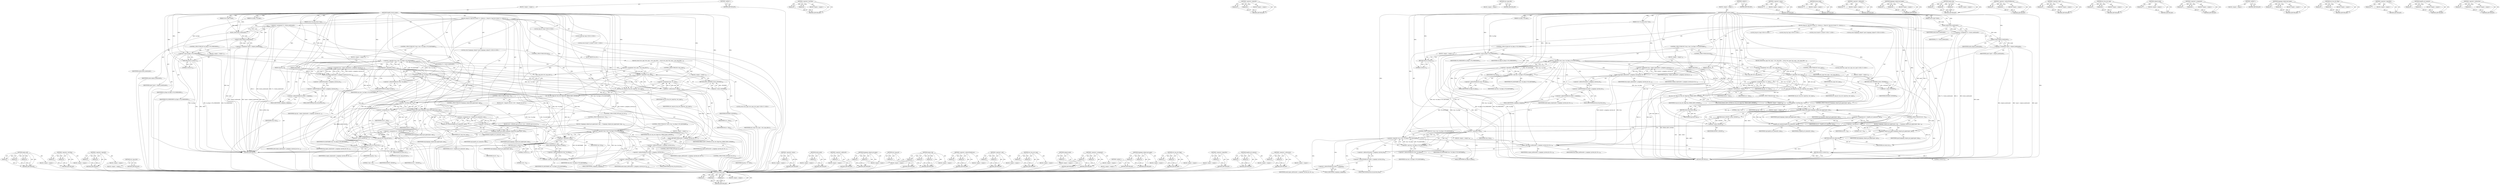 digraph "&lt;operator&gt;.subtraction" {
vulnerable_245 [label=<(METHOD,region_add)>];
vulnerable_246 [label=<(PARAM,p1)>];
vulnerable_247 [label=<(PARAM,p2)>];
vulnerable_248 [label=<(PARAM,p3)>];
vulnerable_249 [label=<(BLOCK,&lt;empty&gt;,&lt;empty&gt;)>];
vulnerable_250 [label=<(METHOD_RETURN,ANY)>];
vulnerable_225 [label=<(METHOD,&lt;operator&gt;.lessThan)>];
vulnerable_226 [label=<(PARAM,p1)>];
vulnerable_227 [label=<(PARAM,p2)>];
vulnerable_228 [label=<(BLOCK,&lt;empty&gt;,&lt;empty&gt;)>];
vulnerable_229 [label=<(METHOD_RETURN,ANY)>];
vulnerable_179 [label=<(METHOD,&lt;operator&gt;.logicalOr)>];
vulnerable_180 [label=<(PARAM,p1)>];
vulnerable_181 [label=<(PARAM,p2)>];
vulnerable_182 [label=<(BLOCK,&lt;empty&gt;,&lt;empty&gt;)>];
vulnerable_183 [label=<(METHOD_RETURN,ANY)>];
vulnerable_203 [label=<(METHOD,resv_map_alloc)>];
vulnerable_204 [label=<(BLOCK,&lt;empty&gt;,&lt;empty&gt;)>];
vulnerable_205 [label=<(METHOD_RETURN,ANY)>];
vulnerable_6 [label=<(METHOD,&lt;global&gt;)<SUB>1</SUB>>];
vulnerable_7 [label=<(BLOCK,&lt;empty&gt;,&lt;empty&gt;)<SUB>1</SUB>>];
vulnerable_8 [label=<(METHOD,hugetlb_reserve_pages)<SUB>1</SUB>>];
vulnerable_9 [label=<(PARAM,struct inode *inode)<SUB>1</SUB>>];
vulnerable_10 [label=<(PARAM,long from)<SUB>2</SUB>>];
vulnerable_11 [label=<(PARAM,long to)<SUB>2</SUB>>];
vulnerable_12 [label=<(PARAM,struct vm_area_struct *vma)<SUB>3</SUB>>];
vulnerable_13 [label=<(PARAM,vm_flags_t vm_flags)<SUB>4</SUB>>];
vulnerable_14 [label=<(BLOCK,{
	long ret, chg;
	struct hstate *h = hstate_in...,{
	long ret, chg;
	struct hstate *h = hstate_in...)<SUB>5</SUB>>];
vulnerable_15 [label="<(LOCAL,long ret: long)<SUB>6</SUB>>"];
vulnerable_16 [label="<(LOCAL,long chg: long)<SUB>6</SUB>>"];
vulnerable_17 [label="<(LOCAL,struct hstate* h: hstate*)<SUB>7</SUB>>"];
vulnerable_18 [label=<(&lt;operator&gt;.assignment,*h = hstate_inode(inode))<SUB>7</SUB>>];
vulnerable_19 [label=<(IDENTIFIER,h,*h = hstate_inode(inode))<SUB>7</SUB>>];
vulnerable_20 [label=<(hstate_inode,hstate_inode(inode))<SUB>7</SUB>>];
vulnerable_21 [label=<(IDENTIFIER,inode,hstate_inode(inode))<SUB>7</SUB>>];
vulnerable_22 [label="<(LOCAL,struct hugepage_subpool* spool: hugepage_subpool*)<SUB>8</SUB>>"];
vulnerable_23 [label=<(&lt;operator&gt;.assignment,*spool = subpool_inode(inode))<SUB>8</SUB>>];
vulnerable_24 [label=<(IDENTIFIER,spool,*spool = subpool_inode(inode))<SUB>8</SUB>>];
vulnerable_25 [label=<(subpool_inode,subpool_inode(inode))<SUB>8</SUB>>];
vulnerable_26 [label=<(IDENTIFIER,inode,subpool_inode(inode))<SUB>8</SUB>>];
vulnerable_27 [label=<(CONTROL_STRUCTURE,IF,if (vm_flags &amp; VM_NORESERVE))<SUB>15</SUB>>];
vulnerable_28 [label=<(&lt;operator&gt;.and,vm_flags &amp; VM_NORESERVE)<SUB>15</SUB>>];
vulnerable_29 [label=<(IDENTIFIER,vm_flags,vm_flags &amp; VM_NORESERVE)<SUB>15</SUB>>];
vulnerable_30 [label=<(IDENTIFIER,VM_NORESERVE,vm_flags &amp; VM_NORESERVE)<SUB>15</SUB>>];
vulnerable_31 [label=<(BLOCK,&lt;empty&gt;,&lt;empty&gt;)<SUB>16</SUB>>];
vulnerable_32 [label=<(RETURN,return 0;,return 0;)<SUB>16</SUB>>];
vulnerable_33 [label=<(LITERAL,0,return 0;)<SUB>16</SUB>>];
vulnerable_34 [label=<(CONTROL_STRUCTURE,IF,if (!vma || vma-&gt;vm_flags &amp; VM_MAYSHARE))<SUB>24</SUB>>];
vulnerable_35 [label=<(&lt;operator&gt;.logicalOr,!vma || vma-&gt;vm_flags &amp; VM_MAYSHARE)<SUB>24</SUB>>];
vulnerable_36 [label=<(&lt;operator&gt;.logicalNot,!vma)<SUB>24</SUB>>];
vulnerable_37 [label=<(IDENTIFIER,vma,!vma)<SUB>24</SUB>>];
vulnerable_38 [label=<(&lt;operator&gt;.and,vma-&gt;vm_flags &amp; VM_MAYSHARE)<SUB>24</SUB>>];
vulnerable_39 [label=<(&lt;operator&gt;.indirectFieldAccess,vma-&gt;vm_flags)<SUB>24</SUB>>];
vulnerable_40 [label=<(IDENTIFIER,vma,vma-&gt;vm_flags &amp; VM_MAYSHARE)<SUB>24</SUB>>];
vulnerable_41 [label=<(FIELD_IDENTIFIER,vm_flags,vm_flags)<SUB>24</SUB>>];
vulnerable_42 [label=<(IDENTIFIER,VM_MAYSHARE,vma-&gt;vm_flags &amp; VM_MAYSHARE)<SUB>24</SUB>>];
vulnerable_43 [label=<(BLOCK,&lt;empty&gt;,&lt;empty&gt;)<SUB>25</SUB>>];
vulnerable_44 [label=<(&lt;operator&gt;.assignment,chg = region_chg(&amp;inode-&gt;i_mapping-&gt;private_lis...)<SUB>25</SUB>>];
vulnerable_45 [label=<(IDENTIFIER,chg,chg = region_chg(&amp;inode-&gt;i_mapping-&gt;private_lis...)<SUB>25</SUB>>];
vulnerable_46 [label=<(region_chg,region_chg(&amp;inode-&gt;i_mapping-&gt;private_list, fro...)<SUB>25</SUB>>];
vulnerable_47 [label=<(&lt;operator&gt;.addressOf,&amp;inode-&gt;i_mapping-&gt;private_list)<SUB>25</SUB>>];
vulnerable_48 [label=<(&lt;operator&gt;.indirectFieldAccess,inode-&gt;i_mapping-&gt;private_list)<SUB>25</SUB>>];
vulnerable_49 [label=<(&lt;operator&gt;.indirectFieldAccess,inode-&gt;i_mapping)<SUB>25</SUB>>];
vulnerable_50 [label=<(IDENTIFIER,inode,region_chg(&amp;inode-&gt;i_mapping-&gt;private_list, fro...)<SUB>25</SUB>>];
vulnerable_51 [label=<(FIELD_IDENTIFIER,i_mapping,i_mapping)<SUB>25</SUB>>];
vulnerable_52 [label=<(FIELD_IDENTIFIER,private_list,private_list)<SUB>25</SUB>>];
vulnerable_53 [label=<(IDENTIFIER,from,region_chg(&amp;inode-&gt;i_mapping-&gt;private_list, fro...)<SUB>25</SUB>>];
vulnerable_54 [label=<(IDENTIFIER,to,region_chg(&amp;inode-&gt;i_mapping-&gt;private_list, fro...)<SUB>25</SUB>>];
vulnerable_55 [label=<(CONTROL_STRUCTURE,ELSE,else)<SUB>26</SUB>>];
vulnerable_56 [label=<(BLOCK,{
		struct resv_map *resv_map = resv_map_alloc(...,{
		struct resv_map *resv_map = resv_map_alloc(...)<SUB>26</SUB>>];
vulnerable_57 [label="<(LOCAL,struct resv_map* resv_map: resv_map*)<SUB>27</SUB>>"];
vulnerable_58 [label=<(&lt;operator&gt;.assignment,*resv_map = resv_map_alloc())<SUB>27</SUB>>];
vulnerable_59 [label=<(IDENTIFIER,resv_map,*resv_map = resv_map_alloc())<SUB>27</SUB>>];
vulnerable_60 [label=<(resv_map_alloc,resv_map_alloc())<SUB>27</SUB>>];
vulnerable_61 [label=<(CONTROL_STRUCTURE,IF,if (!resv_map))<SUB>28</SUB>>];
vulnerable_62 [label=<(&lt;operator&gt;.logicalNot,!resv_map)<SUB>28</SUB>>];
vulnerable_63 [label=<(IDENTIFIER,resv_map,!resv_map)<SUB>28</SUB>>];
vulnerable_64 [label=<(BLOCK,&lt;empty&gt;,&lt;empty&gt;)<SUB>29</SUB>>];
vulnerable_65 [label=<(RETURN,return -ENOMEM;,return -ENOMEM;)<SUB>29</SUB>>];
vulnerable_66 [label=<(&lt;operator&gt;.minus,-ENOMEM)<SUB>29</SUB>>];
vulnerable_67 [label=<(IDENTIFIER,ENOMEM,-ENOMEM)<SUB>29</SUB>>];
vulnerable_68 [label=<(&lt;operator&gt;.assignment,chg = to - from)<SUB>31</SUB>>];
vulnerable_69 [label=<(IDENTIFIER,chg,chg = to - from)<SUB>31</SUB>>];
vulnerable_70 [label=<(&lt;operator&gt;.subtraction,to - from)<SUB>31</SUB>>];
vulnerable_71 [label=<(IDENTIFIER,to,to - from)<SUB>31</SUB>>];
vulnerable_72 [label=<(IDENTIFIER,from,to - from)<SUB>31</SUB>>];
vulnerable_73 [label=<(set_vma_resv_map,set_vma_resv_map(vma, resv_map))<SUB>33</SUB>>];
vulnerable_74 [label=<(IDENTIFIER,vma,set_vma_resv_map(vma, resv_map))<SUB>33</SUB>>];
vulnerable_75 [label=<(IDENTIFIER,resv_map,set_vma_resv_map(vma, resv_map))<SUB>33</SUB>>];
vulnerable_76 [label=<(set_vma_resv_flags,set_vma_resv_flags(vma, HPAGE_RESV_OWNER))<SUB>34</SUB>>];
vulnerable_77 [label=<(IDENTIFIER,vma,set_vma_resv_flags(vma, HPAGE_RESV_OWNER))<SUB>34</SUB>>];
vulnerable_78 [label=<(IDENTIFIER,HPAGE_RESV_OWNER,set_vma_resv_flags(vma, HPAGE_RESV_OWNER))<SUB>34</SUB>>];
vulnerable_79 [label=<(CONTROL_STRUCTURE,IF,if (chg &lt; 0))<SUB>37</SUB>>];
vulnerable_80 [label=<(&lt;operator&gt;.lessThan,chg &lt; 0)<SUB>37</SUB>>];
vulnerable_81 [label=<(IDENTIFIER,chg,chg &lt; 0)<SUB>37</SUB>>];
vulnerable_82 [label=<(LITERAL,0,chg &lt; 0)<SUB>37</SUB>>];
vulnerable_83 [label=<(BLOCK,&lt;empty&gt;,&lt;empty&gt;)<SUB>38</SUB>>];
vulnerable_84 [label=<(RETURN,return chg;,return chg;)<SUB>38</SUB>>];
vulnerable_85 [label=<(IDENTIFIER,chg,return chg;)<SUB>38</SUB>>];
vulnerable_86 [label=<(CONTROL_STRUCTURE,IF,if (hugepage_subpool_get_pages(spool, chg)))<SUB>41</SUB>>];
vulnerable_87 [label=<(hugepage_subpool_get_pages,hugepage_subpool_get_pages(spool, chg))<SUB>41</SUB>>];
vulnerable_88 [label=<(IDENTIFIER,spool,hugepage_subpool_get_pages(spool, chg))<SUB>41</SUB>>];
vulnerable_89 [label=<(IDENTIFIER,chg,hugepage_subpool_get_pages(spool, chg))<SUB>41</SUB>>];
vulnerable_90 [label=<(BLOCK,&lt;empty&gt;,&lt;empty&gt;)<SUB>42</SUB>>];
vulnerable_91 [label=<(RETURN,return -ENOSPC;,return -ENOSPC;)<SUB>42</SUB>>];
vulnerable_92 [label=<(&lt;operator&gt;.minus,-ENOSPC)<SUB>42</SUB>>];
vulnerable_93 [label=<(IDENTIFIER,ENOSPC,-ENOSPC)<SUB>42</SUB>>];
vulnerable_94 [label=<(&lt;operator&gt;.assignment,ret = hugetlb_acct_memory(h, chg))<SUB>48</SUB>>];
vulnerable_95 [label=<(IDENTIFIER,ret,ret = hugetlb_acct_memory(h, chg))<SUB>48</SUB>>];
vulnerable_96 [label=<(hugetlb_acct_memory,hugetlb_acct_memory(h, chg))<SUB>48</SUB>>];
vulnerable_97 [label=<(IDENTIFIER,h,hugetlb_acct_memory(h, chg))<SUB>48</SUB>>];
vulnerable_98 [label=<(IDENTIFIER,chg,hugetlb_acct_memory(h, chg))<SUB>48</SUB>>];
vulnerable_99 [label=<(CONTROL_STRUCTURE,IF,if (ret &lt; 0))<SUB>49</SUB>>];
vulnerable_100 [label=<(&lt;operator&gt;.lessThan,ret &lt; 0)<SUB>49</SUB>>];
vulnerable_101 [label=<(IDENTIFIER,ret,ret &lt; 0)<SUB>49</SUB>>];
vulnerable_102 [label=<(LITERAL,0,ret &lt; 0)<SUB>49</SUB>>];
vulnerable_103 [label=<(BLOCK,{
 		hugepage_subpool_put_pages(spool, chg);
		...,{
 		hugepage_subpool_put_pages(spool, chg);
		...)<SUB>49</SUB>>];
vulnerable_104 [label=<(hugepage_subpool_put_pages,hugepage_subpool_put_pages(spool, chg))<SUB>50</SUB>>];
vulnerable_105 [label=<(IDENTIFIER,spool,hugepage_subpool_put_pages(spool, chg))<SUB>50</SUB>>];
vulnerable_106 [label=<(IDENTIFIER,chg,hugepage_subpool_put_pages(spool, chg))<SUB>50</SUB>>];
vulnerable_107 [label=<(RETURN,return ret;,return ret;)<SUB>51</SUB>>];
vulnerable_108 [label=<(IDENTIFIER,ret,return ret;)<SUB>51</SUB>>];
vulnerable_109 [label=<(CONTROL_STRUCTURE,IF,if (!vma || vma-&gt;vm_flags &amp; VM_MAYSHARE))<SUB>65</SUB>>];
vulnerable_110 [label=<(&lt;operator&gt;.logicalOr,!vma || vma-&gt;vm_flags &amp; VM_MAYSHARE)<SUB>65</SUB>>];
vulnerable_111 [label=<(&lt;operator&gt;.logicalNot,!vma)<SUB>65</SUB>>];
vulnerable_112 [label=<(IDENTIFIER,vma,!vma)<SUB>65</SUB>>];
vulnerable_113 [label=<(&lt;operator&gt;.and,vma-&gt;vm_flags &amp; VM_MAYSHARE)<SUB>65</SUB>>];
vulnerable_114 [label=<(&lt;operator&gt;.indirectFieldAccess,vma-&gt;vm_flags)<SUB>65</SUB>>];
vulnerable_115 [label=<(IDENTIFIER,vma,vma-&gt;vm_flags &amp; VM_MAYSHARE)<SUB>65</SUB>>];
vulnerable_116 [label=<(FIELD_IDENTIFIER,vm_flags,vm_flags)<SUB>65</SUB>>];
vulnerable_117 [label=<(IDENTIFIER,VM_MAYSHARE,vma-&gt;vm_flags &amp; VM_MAYSHARE)<SUB>65</SUB>>];
vulnerable_118 [label=<(BLOCK,&lt;empty&gt;,&lt;empty&gt;)<SUB>66</SUB>>];
vulnerable_119 [label=<(region_add,region_add(&amp;inode-&gt;i_mapping-&gt;private_list, fro...)<SUB>66</SUB>>];
vulnerable_120 [label=<(&lt;operator&gt;.addressOf,&amp;inode-&gt;i_mapping-&gt;private_list)<SUB>66</SUB>>];
vulnerable_121 [label=<(&lt;operator&gt;.indirectFieldAccess,inode-&gt;i_mapping-&gt;private_list)<SUB>66</SUB>>];
vulnerable_122 [label=<(&lt;operator&gt;.indirectFieldAccess,inode-&gt;i_mapping)<SUB>66</SUB>>];
vulnerable_123 [label=<(IDENTIFIER,inode,region_add(&amp;inode-&gt;i_mapping-&gt;private_list, fro...)<SUB>66</SUB>>];
vulnerable_124 [label=<(FIELD_IDENTIFIER,i_mapping,i_mapping)<SUB>66</SUB>>];
vulnerable_125 [label=<(FIELD_IDENTIFIER,private_list,private_list)<SUB>66</SUB>>];
vulnerable_126 [label=<(IDENTIFIER,from,region_add(&amp;inode-&gt;i_mapping-&gt;private_list, fro...)<SUB>66</SUB>>];
vulnerable_127 [label=<(IDENTIFIER,to,region_add(&amp;inode-&gt;i_mapping-&gt;private_list, fro...)<SUB>66</SUB>>];
vulnerable_128 [label=<(RETURN,return 0;,return 0;)<SUB>67</SUB>>];
vulnerable_129 [label=<(LITERAL,0,return 0;)<SUB>67</SUB>>];
vulnerable_130 [label=<(METHOD_RETURN,int)<SUB>1</SUB>>];
vulnerable_132 [label=<(METHOD_RETURN,ANY)<SUB>1</SUB>>];
vulnerable_206 [label=<(METHOD,&lt;operator&gt;.minus)>];
vulnerable_207 [label=<(PARAM,p1)>];
vulnerable_208 [label=<(BLOCK,&lt;empty&gt;,&lt;empty&gt;)>];
vulnerable_209 [label=<(METHOD_RETURN,ANY)>];
vulnerable_166 [label=<(METHOD,hstate_inode)>];
vulnerable_167 [label=<(PARAM,p1)>];
vulnerable_168 [label=<(BLOCK,&lt;empty&gt;,&lt;empty&gt;)>];
vulnerable_169 [label=<(METHOD_RETURN,ANY)>];
vulnerable_199 [label=<(METHOD,&lt;operator&gt;.addressOf)>];
vulnerable_200 [label=<(PARAM,p1)>];
vulnerable_201 [label=<(BLOCK,&lt;empty&gt;,&lt;empty&gt;)>];
vulnerable_202 [label=<(METHOD_RETURN,ANY)>];
vulnerable_240 [label=<(METHOD,hugepage_subpool_put_pages)>];
vulnerable_241 [label=<(PARAM,p1)>];
vulnerable_242 [label=<(PARAM,p2)>];
vulnerable_243 [label=<(BLOCK,&lt;empty&gt;,&lt;empty&gt;)>];
vulnerable_244 [label=<(METHOD_RETURN,ANY)>];
vulnerable_193 [label=<(METHOD,region_chg)>];
vulnerable_194 [label=<(PARAM,p1)>];
vulnerable_195 [label=<(PARAM,p2)>];
vulnerable_196 [label=<(PARAM,p3)>];
vulnerable_197 [label=<(BLOCK,&lt;empty&gt;,&lt;empty&gt;)>];
vulnerable_198 [label=<(METHOD_RETURN,ANY)>];
vulnerable_188 [label=<(METHOD,&lt;operator&gt;.indirectFieldAccess)>];
vulnerable_189 [label=<(PARAM,p1)>];
vulnerable_190 [label=<(PARAM,p2)>];
vulnerable_191 [label=<(BLOCK,&lt;empty&gt;,&lt;empty&gt;)>];
vulnerable_192 [label=<(METHOD_RETURN,ANY)>];
vulnerable_174 [label=<(METHOD,&lt;operator&gt;.and)>];
vulnerable_175 [label=<(PARAM,p1)>];
vulnerable_176 [label=<(PARAM,p2)>];
vulnerable_177 [label=<(BLOCK,&lt;empty&gt;,&lt;empty&gt;)>];
vulnerable_178 [label=<(METHOD_RETURN,ANY)>];
vulnerable_215 [label=<(METHOD,set_vma_resv_map)>];
vulnerable_216 [label=<(PARAM,p1)>];
vulnerable_217 [label=<(PARAM,p2)>];
vulnerable_218 [label=<(BLOCK,&lt;empty&gt;,&lt;empty&gt;)>];
vulnerable_219 [label=<(METHOD_RETURN,ANY)>];
vulnerable_170 [label=<(METHOD,subpool_inode)>];
vulnerable_171 [label=<(PARAM,p1)>];
vulnerable_172 [label=<(BLOCK,&lt;empty&gt;,&lt;empty&gt;)>];
vulnerable_173 [label=<(METHOD_RETURN,ANY)>];
vulnerable_161 [label=<(METHOD,&lt;operator&gt;.assignment)>];
vulnerable_162 [label=<(PARAM,p1)>];
vulnerable_163 [label=<(PARAM,p2)>];
vulnerable_164 [label=<(BLOCK,&lt;empty&gt;,&lt;empty&gt;)>];
vulnerable_165 [label=<(METHOD_RETURN,ANY)>];
vulnerable_155 [label=<(METHOD,&lt;global&gt;)<SUB>1</SUB>>];
vulnerable_156 [label=<(BLOCK,&lt;empty&gt;,&lt;empty&gt;)>];
vulnerable_157 [label=<(METHOD_RETURN,ANY)>];
vulnerable_230 [label=<(METHOD,hugepage_subpool_get_pages)>];
vulnerable_231 [label=<(PARAM,p1)>];
vulnerable_232 [label=<(PARAM,p2)>];
vulnerable_233 [label=<(BLOCK,&lt;empty&gt;,&lt;empty&gt;)>];
vulnerable_234 [label=<(METHOD_RETURN,ANY)>];
vulnerable_220 [label=<(METHOD,set_vma_resv_flags)>];
vulnerable_221 [label=<(PARAM,p1)>];
vulnerable_222 [label=<(PARAM,p2)>];
vulnerable_223 [label=<(BLOCK,&lt;empty&gt;,&lt;empty&gt;)>];
vulnerable_224 [label=<(METHOD_RETURN,ANY)>];
vulnerable_184 [label=<(METHOD,&lt;operator&gt;.logicalNot)>];
vulnerable_185 [label=<(PARAM,p1)>];
vulnerable_186 [label=<(BLOCK,&lt;empty&gt;,&lt;empty&gt;)>];
vulnerable_187 [label=<(METHOD_RETURN,ANY)>];
vulnerable_235 [label=<(METHOD,hugetlb_acct_memory)>];
vulnerable_236 [label=<(PARAM,p1)>];
vulnerable_237 [label=<(PARAM,p2)>];
vulnerable_238 [label=<(BLOCK,&lt;empty&gt;,&lt;empty&gt;)>];
vulnerable_239 [label=<(METHOD_RETURN,ANY)>];
vulnerable_210 [label=<(METHOD,&lt;operator&gt;.subtraction)>];
vulnerable_211 [label=<(PARAM,p1)>];
vulnerable_212 [label=<(PARAM,p2)>];
vulnerable_213 [label=<(BLOCK,&lt;empty&gt;,&lt;empty&gt;)>];
vulnerable_214 [label=<(METHOD_RETURN,ANY)>];
fixed_253 [label=<(METHOD,region_add)>];
fixed_254 [label=<(PARAM,p1)>];
fixed_255 [label=<(PARAM,p2)>];
fixed_256 [label=<(PARAM,p3)>];
fixed_257 [label=<(BLOCK,&lt;empty&gt;,&lt;empty&gt;)>];
fixed_258 [label=<(METHOD_RETURN,ANY)>];
fixed_233 [label=<(METHOD,&lt;operator&gt;.lessThan)>];
fixed_234 [label=<(PARAM,p1)>];
fixed_235 [label=<(PARAM,p2)>];
fixed_236 [label=<(BLOCK,&lt;empty&gt;,&lt;empty&gt;)>];
fixed_237 [label=<(METHOD_RETURN,ANY)>];
fixed_187 [label=<(METHOD,&lt;operator&gt;.logicalOr)>];
fixed_188 [label=<(PARAM,p1)>];
fixed_189 [label=<(PARAM,p2)>];
fixed_190 [label=<(BLOCK,&lt;empty&gt;,&lt;empty&gt;)>];
fixed_191 [label=<(METHOD_RETURN,ANY)>];
fixed_211 [label=<(METHOD,resv_map_alloc)>];
fixed_212 [label=<(BLOCK,&lt;empty&gt;,&lt;empty&gt;)>];
fixed_213 [label=<(METHOD_RETURN,ANY)>];
fixed_6 [label=<(METHOD,&lt;global&gt;)<SUB>1</SUB>>];
fixed_7 [label=<(BLOCK,&lt;empty&gt;,&lt;empty&gt;)<SUB>1</SUB>>];
fixed_8 [label=<(METHOD,hugetlb_reserve_pages)<SUB>1</SUB>>];
fixed_9 [label=<(PARAM,struct inode *inode)<SUB>1</SUB>>];
fixed_10 [label=<(PARAM,long from)<SUB>2</SUB>>];
fixed_11 [label=<(PARAM,long to)<SUB>2</SUB>>];
fixed_12 [label=<(PARAM,struct vm_area_struct *vma)<SUB>3</SUB>>];
fixed_13 [label=<(PARAM,vm_flags_t vm_flags)<SUB>4</SUB>>];
fixed_14 [label=<(BLOCK,{
	long ret, chg;
	struct hstate *h = hstate_in...,{
	long ret, chg;
	struct hstate *h = hstate_in...)<SUB>5</SUB>>];
fixed_15 [label="<(LOCAL,long ret: long)<SUB>6</SUB>>"];
fixed_16 [label="<(LOCAL,long chg: long)<SUB>6</SUB>>"];
fixed_17 [label="<(LOCAL,struct hstate* h: hstate*)<SUB>7</SUB>>"];
fixed_18 [label=<(&lt;operator&gt;.assignment,*h = hstate_inode(inode))<SUB>7</SUB>>];
fixed_19 [label=<(IDENTIFIER,h,*h = hstate_inode(inode))<SUB>7</SUB>>];
fixed_20 [label=<(hstate_inode,hstate_inode(inode))<SUB>7</SUB>>];
fixed_21 [label=<(IDENTIFIER,inode,hstate_inode(inode))<SUB>7</SUB>>];
fixed_22 [label="<(LOCAL,struct hugepage_subpool* spool: hugepage_subpool*)<SUB>8</SUB>>"];
fixed_23 [label=<(&lt;operator&gt;.assignment,*spool = subpool_inode(inode))<SUB>8</SUB>>];
fixed_24 [label=<(IDENTIFIER,spool,*spool = subpool_inode(inode))<SUB>8</SUB>>];
fixed_25 [label=<(subpool_inode,subpool_inode(inode))<SUB>8</SUB>>];
fixed_26 [label=<(IDENTIFIER,inode,subpool_inode(inode))<SUB>8</SUB>>];
fixed_27 [label=<(CONTROL_STRUCTURE,IF,if (vm_flags &amp; VM_NORESERVE))<SUB>15</SUB>>];
fixed_28 [label=<(&lt;operator&gt;.and,vm_flags &amp; VM_NORESERVE)<SUB>15</SUB>>];
fixed_29 [label=<(IDENTIFIER,vm_flags,vm_flags &amp; VM_NORESERVE)<SUB>15</SUB>>];
fixed_30 [label=<(IDENTIFIER,VM_NORESERVE,vm_flags &amp; VM_NORESERVE)<SUB>15</SUB>>];
fixed_31 [label=<(BLOCK,&lt;empty&gt;,&lt;empty&gt;)<SUB>16</SUB>>];
fixed_32 [label=<(RETURN,return 0;,return 0;)<SUB>16</SUB>>];
fixed_33 [label=<(LITERAL,0,return 0;)<SUB>16</SUB>>];
fixed_34 [label=<(CONTROL_STRUCTURE,IF,if (!vma || vma-&gt;vm_flags &amp; VM_MAYSHARE))<SUB>24</SUB>>];
fixed_35 [label=<(&lt;operator&gt;.logicalOr,!vma || vma-&gt;vm_flags &amp; VM_MAYSHARE)<SUB>24</SUB>>];
fixed_36 [label=<(&lt;operator&gt;.logicalNot,!vma)<SUB>24</SUB>>];
fixed_37 [label=<(IDENTIFIER,vma,!vma)<SUB>24</SUB>>];
fixed_38 [label=<(&lt;operator&gt;.and,vma-&gt;vm_flags &amp; VM_MAYSHARE)<SUB>24</SUB>>];
fixed_39 [label=<(&lt;operator&gt;.indirectFieldAccess,vma-&gt;vm_flags)<SUB>24</SUB>>];
fixed_40 [label=<(IDENTIFIER,vma,vma-&gt;vm_flags &amp; VM_MAYSHARE)<SUB>24</SUB>>];
fixed_41 [label=<(FIELD_IDENTIFIER,vm_flags,vm_flags)<SUB>24</SUB>>];
fixed_42 [label=<(IDENTIFIER,VM_MAYSHARE,vma-&gt;vm_flags &amp; VM_MAYSHARE)<SUB>24</SUB>>];
fixed_43 [label=<(BLOCK,&lt;empty&gt;,&lt;empty&gt;)<SUB>25</SUB>>];
fixed_44 [label=<(&lt;operator&gt;.assignment,chg = region_chg(&amp;inode-&gt;i_mapping-&gt;private_lis...)<SUB>25</SUB>>];
fixed_45 [label=<(IDENTIFIER,chg,chg = region_chg(&amp;inode-&gt;i_mapping-&gt;private_lis...)<SUB>25</SUB>>];
fixed_46 [label=<(region_chg,region_chg(&amp;inode-&gt;i_mapping-&gt;private_list, fro...)<SUB>25</SUB>>];
fixed_47 [label=<(&lt;operator&gt;.addressOf,&amp;inode-&gt;i_mapping-&gt;private_list)<SUB>25</SUB>>];
fixed_48 [label=<(&lt;operator&gt;.indirectFieldAccess,inode-&gt;i_mapping-&gt;private_list)<SUB>25</SUB>>];
fixed_49 [label=<(&lt;operator&gt;.indirectFieldAccess,inode-&gt;i_mapping)<SUB>25</SUB>>];
fixed_50 [label=<(IDENTIFIER,inode,region_chg(&amp;inode-&gt;i_mapping-&gt;private_list, fro...)<SUB>25</SUB>>];
fixed_51 [label=<(FIELD_IDENTIFIER,i_mapping,i_mapping)<SUB>25</SUB>>];
fixed_52 [label=<(FIELD_IDENTIFIER,private_list,private_list)<SUB>25</SUB>>];
fixed_53 [label=<(IDENTIFIER,from,region_chg(&amp;inode-&gt;i_mapping-&gt;private_list, fro...)<SUB>25</SUB>>];
fixed_54 [label=<(IDENTIFIER,to,region_chg(&amp;inode-&gt;i_mapping-&gt;private_list, fro...)<SUB>25</SUB>>];
fixed_55 [label=<(CONTROL_STRUCTURE,ELSE,else)<SUB>26</SUB>>];
fixed_56 [label=<(BLOCK,{
		struct resv_map *resv_map = resv_map_alloc(...,{
		struct resv_map *resv_map = resv_map_alloc(...)<SUB>26</SUB>>];
fixed_57 [label="<(LOCAL,struct resv_map* resv_map: resv_map*)<SUB>27</SUB>>"];
fixed_58 [label=<(&lt;operator&gt;.assignment,*resv_map = resv_map_alloc())<SUB>27</SUB>>];
fixed_59 [label=<(IDENTIFIER,resv_map,*resv_map = resv_map_alloc())<SUB>27</SUB>>];
fixed_60 [label=<(resv_map_alloc,resv_map_alloc())<SUB>27</SUB>>];
fixed_61 [label=<(CONTROL_STRUCTURE,IF,if (!resv_map))<SUB>28</SUB>>];
fixed_62 [label=<(&lt;operator&gt;.logicalNot,!resv_map)<SUB>28</SUB>>];
fixed_63 [label=<(IDENTIFIER,resv_map,!resv_map)<SUB>28</SUB>>];
fixed_64 [label=<(BLOCK,&lt;empty&gt;,&lt;empty&gt;)<SUB>29</SUB>>];
fixed_65 [label=<(RETURN,return -ENOMEM;,return -ENOMEM;)<SUB>29</SUB>>];
fixed_66 [label=<(&lt;operator&gt;.minus,-ENOMEM)<SUB>29</SUB>>];
fixed_67 [label=<(IDENTIFIER,ENOMEM,-ENOMEM)<SUB>29</SUB>>];
fixed_68 [label=<(&lt;operator&gt;.assignment,chg = to - from)<SUB>31</SUB>>];
fixed_69 [label=<(IDENTIFIER,chg,chg = to - from)<SUB>31</SUB>>];
fixed_70 [label=<(&lt;operator&gt;.subtraction,to - from)<SUB>31</SUB>>];
fixed_71 [label=<(IDENTIFIER,to,to - from)<SUB>31</SUB>>];
fixed_72 [label=<(IDENTIFIER,from,to - from)<SUB>31</SUB>>];
fixed_73 [label=<(set_vma_resv_map,set_vma_resv_map(vma, resv_map))<SUB>33</SUB>>];
fixed_74 [label=<(IDENTIFIER,vma,set_vma_resv_map(vma, resv_map))<SUB>33</SUB>>];
fixed_75 [label=<(IDENTIFIER,resv_map,set_vma_resv_map(vma, resv_map))<SUB>33</SUB>>];
fixed_76 [label=<(set_vma_resv_flags,set_vma_resv_flags(vma, HPAGE_RESV_OWNER))<SUB>34</SUB>>];
fixed_77 [label=<(IDENTIFIER,vma,set_vma_resv_flags(vma, HPAGE_RESV_OWNER))<SUB>34</SUB>>];
fixed_78 [label=<(IDENTIFIER,HPAGE_RESV_OWNER,set_vma_resv_flags(vma, HPAGE_RESV_OWNER))<SUB>34</SUB>>];
fixed_79 [label=<(CONTROL_STRUCTURE,IF,if (chg &lt; 0))<SUB>37</SUB>>];
fixed_80 [label=<(&lt;operator&gt;.lessThan,chg &lt; 0)<SUB>37</SUB>>];
fixed_81 [label=<(IDENTIFIER,chg,chg &lt; 0)<SUB>37</SUB>>];
fixed_82 [label=<(LITERAL,0,chg &lt; 0)<SUB>37</SUB>>];
fixed_83 [label=<(BLOCK,{
		ret = chg;
		goto out_err;
	},{
		ret = chg;
		goto out_err;
	})<SUB>37</SUB>>];
fixed_84 [label=<(&lt;operator&gt;.assignment,ret = chg)<SUB>38</SUB>>];
fixed_85 [label=<(IDENTIFIER,ret,ret = chg)<SUB>38</SUB>>];
fixed_86 [label=<(IDENTIFIER,chg,ret = chg)<SUB>38</SUB>>];
fixed_87 [label=<(CONTROL_STRUCTURE,GOTO,goto out_err;)<SUB>39</SUB>>];
fixed_88 [label=<(CONTROL_STRUCTURE,IF,if (hugepage_subpool_get_pages(spool, chg)))<SUB>43</SUB>>];
fixed_89 [label=<(hugepage_subpool_get_pages,hugepage_subpool_get_pages(spool, chg))<SUB>43</SUB>>];
fixed_90 [label=<(IDENTIFIER,spool,hugepage_subpool_get_pages(spool, chg))<SUB>43</SUB>>];
fixed_91 [label=<(IDENTIFIER,chg,hugepage_subpool_get_pages(spool, chg))<SUB>43</SUB>>];
fixed_92 [label=<(BLOCK,{
		ret = -ENOSPC;
		goto out_err;
	},{
		ret = -ENOSPC;
		goto out_err;
	})<SUB>43</SUB>>];
fixed_93 [label=<(&lt;operator&gt;.assignment,ret = -ENOSPC)<SUB>44</SUB>>];
fixed_94 [label=<(IDENTIFIER,ret,ret = -ENOSPC)<SUB>44</SUB>>];
fixed_95 [label=<(&lt;operator&gt;.minus,-ENOSPC)<SUB>44</SUB>>];
fixed_96 [label=<(IDENTIFIER,ENOSPC,-ENOSPC)<SUB>44</SUB>>];
fixed_97 [label=<(CONTROL_STRUCTURE,GOTO,goto out_err;)<SUB>45</SUB>>];
fixed_98 [label=<(&lt;operator&gt;.assignment,ret = hugetlb_acct_memory(h, chg))<SUB>52</SUB>>];
fixed_99 [label=<(IDENTIFIER,ret,ret = hugetlb_acct_memory(h, chg))<SUB>52</SUB>>];
fixed_100 [label=<(hugetlb_acct_memory,hugetlb_acct_memory(h, chg))<SUB>52</SUB>>];
fixed_101 [label=<(IDENTIFIER,h,hugetlb_acct_memory(h, chg))<SUB>52</SUB>>];
fixed_102 [label=<(IDENTIFIER,chg,hugetlb_acct_memory(h, chg))<SUB>52</SUB>>];
fixed_103 [label=<(CONTROL_STRUCTURE,IF,if (ret &lt; 0))<SUB>53</SUB>>];
fixed_104 [label=<(&lt;operator&gt;.lessThan,ret &lt; 0)<SUB>53</SUB>>];
fixed_105 [label=<(IDENTIFIER,ret,ret &lt; 0)<SUB>53</SUB>>];
fixed_106 [label=<(LITERAL,0,ret &lt; 0)<SUB>53</SUB>>];
fixed_107 [label=<(BLOCK,{
 		hugepage_subpool_put_pages(spool, chg);
		...,{
 		hugepage_subpool_put_pages(spool, chg);
		...)<SUB>53</SUB>>];
fixed_108 [label=<(hugepage_subpool_put_pages,hugepage_subpool_put_pages(spool, chg))<SUB>54</SUB>>];
fixed_109 [label=<(IDENTIFIER,spool,hugepage_subpool_put_pages(spool, chg))<SUB>54</SUB>>];
fixed_110 [label=<(IDENTIFIER,chg,hugepage_subpool_put_pages(spool, chg))<SUB>54</SUB>>];
fixed_111 [label=<(CONTROL_STRUCTURE,GOTO,goto out_err;)<SUB>55</SUB>>];
fixed_112 [label=<(CONTROL_STRUCTURE,IF,if (!vma || vma-&gt;vm_flags &amp; VM_MAYSHARE))<SUB>69</SUB>>];
fixed_113 [label=<(&lt;operator&gt;.logicalOr,!vma || vma-&gt;vm_flags &amp; VM_MAYSHARE)<SUB>69</SUB>>];
fixed_114 [label=<(&lt;operator&gt;.logicalNot,!vma)<SUB>69</SUB>>];
fixed_115 [label=<(IDENTIFIER,vma,!vma)<SUB>69</SUB>>];
fixed_116 [label=<(&lt;operator&gt;.and,vma-&gt;vm_flags &amp; VM_MAYSHARE)<SUB>69</SUB>>];
fixed_117 [label=<(&lt;operator&gt;.indirectFieldAccess,vma-&gt;vm_flags)<SUB>69</SUB>>];
fixed_118 [label=<(IDENTIFIER,vma,vma-&gt;vm_flags &amp; VM_MAYSHARE)<SUB>69</SUB>>];
fixed_119 [label=<(FIELD_IDENTIFIER,vm_flags,vm_flags)<SUB>69</SUB>>];
fixed_120 [label=<(IDENTIFIER,VM_MAYSHARE,vma-&gt;vm_flags &amp; VM_MAYSHARE)<SUB>69</SUB>>];
fixed_121 [label=<(BLOCK,&lt;empty&gt;,&lt;empty&gt;)<SUB>70</SUB>>];
fixed_122 [label=<(region_add,region_add(&amp;inode-&gt;i_mapping-&gt;private_list, fro...)<SUB>70</SUB>>];
fixed_123 [label=<(&lt;operator&gt;.addressOf,&amp;inode-&gt;i_mapping-&gt;private_list)<SUB>70</SUB>>];
fixed_124 [label=<(&lt;operator&gt;.indirectFieldAccess,inode-&gt;i_mapping-&gt;private_list)<SUB>70</SUB>>];
fixed_125 [label=<(&lt;operator&gt;.indirectFieldAccess,inode-&gt;i_mapping)<SUB>70</SUB>>];
fixed_126 [label=<(IDENTIFIER,inode,region_add(&amp;inode-&gt;i_mapping-&gt;private_list, fro...)<SUB>70</SUB>>];
fixed_127 [label=<(FIELD_IDENTIFIER,i_mapping,i_mapping)<SUB>70</SUB>>];
fixed_128 [label=<(FIELD_IDENTIFIER,private_list,private_list)<SUB>70</SUB>>];
fixed_129 [label=<(IDENTIFIER,from,region_add(&amp;inode-&gt;i_mapping-&gt;private_list, fro...)<SUB>70</SUB>>];
fixed_130 [label=<(IDENTIFIER,to,region_add(&amp;inode-&gt;i_mapping-&gt;private_list, fro...)<SUB>70</SUB>>];
fixed_131 [label=<(RETURN,return 0;,return 0;)<SUB>71</SUB>>];
fixed_132 [label=<(LITERAL,0,return 0;)<SUB>71</SUB>>];
fixed_133 [label=<(JUMP_TARGET,out_err)<SUB>72</SUB>>];
fixed_134 [label=<(resv_map_put,resv_map_put(vma))<SUB>73</SUB>>];
fixed_135 [label=<(IDENTIFIER,vma,resv_map_put(vma))<SUB>73</SUB>>];
fixed_136 [label=<(RETURN,return ret;,return ret;)<SUB>74</SUB>>];
fixed_137 [label=<(IDENTIFIER,ret,return ret;)<SUB>74</SUB>>];
fixed_138 [label=<(METHOD_RETURN,int)<SUB>1</SUB>>];
fixed_140 [label=<(METHOD_RETURN,ANY)<SUB>1</SUB>>];
fixed_214 [label=<(METHOD,&lt;operator&gt;.minus)>];
fixed_215 [label=<(PARAM,p1)>];
fixed_216 [label=<(BLOCK,&lt;empty&gt;,&lt;empty&gt;)>];
fixed_217 [label=<(METHOD_RETURN,ANY)>];
fixed_174 [label=<(METHOD,hstate_inode)>];
fixed_175 [label=<(PARAM,p1)>];
fixed_176 [label=<(BLOCK,&lt;empty&gt;,&lt;empty&gt;)>];
fixed_177 [label=<(METHOD_RETURN,ANY)>];
fixed_207 [label=<(METHOD,&lt;operator&gt;.addressOf)>];
fixed_208 [label=<(PARAM,p1)>];
fixed_209 [label=<(BLOCK,&lt;empty&gt;,&lt;empty&gt;)>];
fixed_210 [label=<(METHOD_RETURN,ANY)>];
fixed_248 [label=<(METHOD,hugepage_subpool_put_pages)>];
fixed_249 [label=<(PARAM,p1)>];
fixed_250 [label=<(PARAM,p2)>];
fixed_251 [label=<(BLOCK,&lt;empty&gt;,&lt;empty&gt;)>];
fixed_252 [label=<(METHOD_RETURN,ANY)>];
fixed_259 [label=<(METHOD,resv_map_put)>];
fixed_260 [label=<(PARAM,p1)>];
fixed_261 [label=<(BLOCK,&lt;empty&gt;,&lt;empty&gt;)>];
fixed_262 [label=<(METHOD_RETURN,ANY)>];
fixed_201 [label=<(METHOD,region_chg)>];
fixed_202 [label=<(PARAM,p1)>];
fixed_203 [label=<(PARAM,p2)>];
fixed_204 [label=<(PARAM,p3)>];
fixed_205 [label=<(BLOCK,&lt;empty&gt;,&lt;empty&gt;)>];
fixed_206 [label=<(METHOD_RETURN,ANY)>];
fixed_196 [label=<(METHOD,&lt;operator&gt;.indirectFieldAccess)>];
fixed_197 [label=<(PARAM,p1)>];
fixed_198 [label=<(PARAM,p2)>];
fixed_199 [label=<(BLOCK,&lt;empty&gt;,&lt;empty&gt;)>];
fixed_200 [label=<(METHOD_RETURN,ANY)>];
fixed_182 [label=<(METHOD,&lt;operator&gt;.and)>];
fixed_183 [label=<(PARAM,p1)>];
fixed_184 [label=<(PARAM,p2)>];
fixed_185 [label=<(BLOCK,&lt;empty&gt;,&lt;empty&gt;)>];
fixed_186 [label=<(METHOD_RETURN,ANY)>];
fixed_223 [label=<(METHOD,set_vma_resv_map)>];
fixed_224 [label=<(PARAM,p1)>];
fixed_225 [label=<(PARAM,p2)>];
fixed_226 [label=<(BLOCK,&lt;empty&gt;,&lt;empty&gt;)>];
fixed_227 [label=<(METHOD_RETURN,ANY)>];
fixed_178 [label=<(METHOD,subpool_inode)>];
fixed_179 [label=<(PARAM,p1)>];
fixed_180 [label=<(BLOCK,&lt;empty&gt;,&lt;empty&gt;)>];
fixed_181 [label=<(METHOD_RETURN,ANY)>];
fixed_169 [label=<(METHOD,&lt;operator&gt;.assignment)>];
fixed_170 [label=<(PARAM,p1)>];
fixed_171 [label=<(PARAM,p2)>];
fixed_172 [label=<(BLOCK,&lt;empty&gt;,&lt;empty&gt;)>];
fixed_173 [label=<(METHOD_RETURN,ANY)>];
fixed_163 [label=<(METHOD,&lt;global&gt;)<SUB>1</SUB>>];
fixed_164 [label=<(BLOCK,&lt;empty&gt;,&lt;empty&gt;)>];
fixed_165 [label=<(METHOD_RETURN,ANY)>];
fixed_238 [label=<(METHOD,hugepage_subpool_get_pages)>];
fixed_239 [label=<(PARAM,p1)>];
fixed_240 [label=<(PARAM,p2)>];
fixed_241 [label=<(BLOCK,&lt;empty&gt;,&lt;empty&gt;)>];
fixed_242 [label=<(METHOD_RETURN,ANY)>];
fixed_228 [label=<(METHOD,set_vma_resv_flags)>];
fixed_229 [label=<(PARAM,p1)>];
fixed_230 [label=<(PARAM,p2)>];
fixed_231 [label=<(BLOCK,&lt;empty&gt;,&lt;empty&gt;)>];
fixed_232 [label=<(METHOD_RETURN,ANY)>];
fixed_192 [label=<(METHOD,&lt;operator&gt;.logicalNot)>];
fixed_193 [label=<(PARAM,p1)>];
fixed_194 [label=<(BLOCK,&lt;empty&gt;,&lt;empty&gt;)>];
fixed_195 [label=<(METHOD_RETURN,ANY)>];
fixed_243 [label=<(METHOD,hugetlb_acct_memory)>];
fixed_244 [label=<(PARAM,p1)>];
fixed_245 [label=<(PARAM,p2)>];
fixed_246 [label=<(BLOCK,&lt;empty&gt;,&lt;empty&gt;)>];
fixed_247 [label=<(METHOD_RETURN,ANY)>];
fixed_218 [label=<(METHOD,&lt;operator&gt;.subtraction)>];
fixed_219 [label=<(PARAM,p1)>];
fixed_220 [label=<(PARAM,p2)>];
fixed_221 [label=<(BLOCK,&lt;empty&gt;,&lt;empty&gt;)>];
fixed_222 [label=<(METHOD_RETURN,ANY)>];
vulnerable_245 -> vulnerable_246  [key=0, label="AST: "];
vulnerable_245 -> vulnerable_246  [key=1, label="DDG: "];
vulnerable_245 -> vulnerable_249  [key=0, label="AST: "];
vulnerable_245 -> vulnerable_247  [key=0, label="AST: "];
vulnerable_245 -> vulnerable_247  [key=1, label="DDG: "];
vulnerable_245 -> vulnerable_250  [key=0, label="AST: "];
vulnerable_245 -> vulnerable_250  [key=1, label="CFG: "];
vulnerable_245 -> vulnerable_248  [key=0, label="AST: "];
vulnerable_245 -> vulnerable_248  [key=1, label="DDG: "];
vulnerable_246 -> vulnerable_250  [key=0, label="DDG: p1"];
vulnerable_247 -> vulnerable_250  [key=0, label="DDG: p2"];
vulnerable_248 -> vulnerable_250  [key=0, label="DDG: p3"];
vulnerable_225 -> vulnerable_226  [key=0, label="AST: "];
vulnerable_225 -> vulnerable_226  [key=1, label="DDG: "];
vulnerable_225 -> vulnerable_228  [key=0, label="AST: "];
vulnerable_225 -> vulnerable_227  [key=0, label="AST: "];
vulnerable_225 -> vulnerable_227  [key=1, label="DDG: "];
vulnerable_225 -> vulnerable_229  [key=0, label="AST: "];
vulnerable_225 -> vulnerable_229  [key=1, label="CFG: "];
vulnerable_226 -> vulnerable_229  [key=0, label="DDG: p1"];
vulnerable_227 -> vulnerable_229  [key=0, label="DDG: p2"];
vulnerable_179 -> vulnerable_180  [key=0, label="AST: "];
vulnerable_179 -> vulnerable_180  [key=1, label="DDG: "];
vulnerable_179 -> vulnerable_182  [key=0, label="AST: "];
vulnerable_179 -> vulnerable_181  [key=0, label="AST: "];
vulnerable_179 -> vulnerable_181  [key=1, label="DDG: "];
vulnerable_179 -> vulnerable_183  [key=0, label="AST: "];
vulnerable_179 -> vulnerable_183  [key=1, label="CFG: "];
vulnerable_180 -> vulnerable_183  [key=0, label="DDG: p1"];
vulnerable_181 -> vulnerable_183  [key=0, label="DDG: p2"];
vulnerable_203 -> vulnerable_204  [key=0, label="AST: "];
vulnerable_203 -> vulnerable_205  [key=0, label="AST: "];
vulnerable_203 -> vulnerable_205  [key=1, label="CFG: "];
vulnerable_6 -> vulnerable_7  [key=0, label="AST: "];
vulnerable_6 -> vulnerable_132  [key=0, label="AST: "];
vulnerable_6 -> vulnerable_132  [key=1, label="CFG: "];
vulnerable_7 -> vulnerable_8  [key=0, label="AST: "];
vulnerable_8 -> vulnerable_9  [key=0, label="AST: "];
vulnerable_8 -> vulnerable_9  [key=1, label="DDG: "];
vulnerable_8 -> vulnerable_10  [key=0, label="AST: "];
vulnerable_8 -> vulnerable_10  [key=1, label="DDG: "];
vulnerable_8 -> vulnerable_11  [key=0, label="AST: "];
vulnerable_8 -> vulnerable_11  [key=1, label="DDG: "];
vulnerable_8 -> vulnerable_12  [key=0, label="AST: "];
vulnerable_8 -> vulnerable_12  [key=1, label="DDG: "];
vulnerable_8 -> vulnerable_13  [key=0, label="AST: "];
vulnerable_8 -> vulnerable_13  [key=1, label="DDG: "];
vulnerable_8 -> vulnerable_14  [key=0, label="AST: "];
vulnerable_8 -> vulnerable_130  [key=0, label="AST: "];
vulnerable_8 -> vulnerable_20  [key=0, label="CFG: "];
vulnerable_8 -> vulnerable_20  [key=1, label="DDG: "];
vulnerable_8 -> vulnerable_128  [key=0, label="DDG: "];
vulnerable_8 -> vulnerable_129  [key=0, label="DDG: "];
vulnerable_8 -> vulnerable_25  [key=0, label="DDG: "];
vulnerable_8 -> vulnerable_28  [key=0, label="DDG: "];
vulnerable_8 -> vulnerable_32  [key=0, label="DDG: "];
vulnerable_8 -> vulnerable_80  [key=0, label="DDG: "];
vulnerable_8 -> vulnerable_87  [key=0, label="DDG: "];
vulnerable_8 -> vulnerable_96  [key=0, label="DDG: "];
vulnerable_8 -> vulnerable_100  [key=0, label="DDG: "];
vulnerable_8 -> vulnerable_33  [key=0, label="DDG: "];
vulnerable_8 -> vulnerable_36  [key=0, label="DDG: "];
vulnerable_8 -> vulnerable_38  [key=0, label="DDG: "];
vulnerable_8 -> vulnerable_58  [key=0, label="DDG: "];
vulnerable_8 -> vulnerable_85  [key=0, label="DDG: "];
vulnerable_8 -> vulnerable_104  [key=0, label="DDG: "];
vulnerable_8 -> vulnerable_108  [key=0, label="DDG: "];
vulnerable_8 -> vulnerable_111  [key=0, label="DDG: "];
vulnerable_8 -> vulnerable_113  [key=0, label="DDG: "];
vulnerable_8 -> vulnerable_119  [key=0, label="DDG: "];
vulnerable_8 -> vulnerable_46  [key=0, label="DDG: "];
vulnerable_8 -> vulnerable_73  [key=0, label="DDG: "];
vulnerable_8 -> vulnerable_76  [key=0, label="DDG: "];
vulnerable_8 -> vulnerable_92  [key=0, label="DDG: "];
vulnerable_8 -> vulnerable_62  [key=0, label="DDG: "];
vulnerable_8 -> vulnerable_70  [key=0, label="DDG: "];
vulnerable_8 -> vulnerable_66  [key=0, label="DDG: "];
vulnerable_9 -> vulnerable_20  [key=0, label="DDG: inode"];
vulnerable_10 -> vulnerable_130  [key=0, label="DDG: from"];
vulnerable_10 -> vulnerable_46  [key=0, label="DDG: from"];
vulnerable_10 -> vulnerable_70  [key=0, label="DDG: from"];
vulnerable_11 -> vulnerable_130  [key=0, label="DDG: to"];
vulnerable_11 -> vulnerable_46  [key=0, label="DDG: to"];
vulnerable_11 -> vulnerable_70  [key=0, label="DDG: to"];
vulnerable_12 -> vulnerable_130  [key=0, label="DDG: vma"];
vulnerable_12 -> vulnerable_36  [key=0, label="DDG: vma"];
vulnerable_13 -> vulnerable_28  [key=0, label="DDG: vm_flags"];
vulnerable_14 -> vulnerable_15  [key=0, label="AST: "];
vulnerable_14 -> vulnerable_16  [key=0, label="AST: "];
vulnerable_14 -> vulnerable_17  [key=0, label="AST: "];
vulnerable_14 -> vulnerable_18  [key=0, label="AST: "];
vulnerable_14 -> vulnerable_22  [key=0, label="AST: "];
vulnerable_14 -> vulnerable_23  [key=0, label="AST: "];
vulnerable_14 -> vulnerable_27  [key=0, label="AST: "];
vulnerable_14 -> vulnerable_34  [key=0, label="AST: "];
vulnerable_14 -> vulnerable_79  [key=0, label="AST: "];
vulnerable_14 -> vulnerable_86  [key=0, label="AST: "];
vulnerable_14 -> vulnerable_94  [key=0, label="AST: "];
vulnerable_14 -> vulnerable_99  [key=0, label="AST: "];
vulnerable_14 -> vulnerable_109  [key=0, label="AST: "];
vulnerable_14 -> vulnerable_128  [key=0, label="AST: "];
vulnerable_18 -> vulnerable_19  [key=0, label="AST: "];
vulnerable_18 -> vulnerable_20  [key=0, label="AST: "];
vulnerable_18 -> vulnerable_25  [key=0, label="CFG: "];
vulnerable_18 -> vulnerable_130  [key=0, label="DDG: h"];
vulnerable_18 -> vulnerable_130  [key=1, label="DDG: hstate_inode(inode)"];
vulnerable_18 -> vulnerable_130  [key=2, label="DDG: *h = hstate_inode(inode)"];
vulnerable_18 -> vulnerable_96  [key=0, label="DDG: h"];
vulnerable_20 -> vulnerable_21  [key=0, label="AST: "];
vulnerable_20 -> vulnerable_18  [key=0, label="CFG: "];
vulnerable_20 -> vulnerable_18  [key=1, label="DDG: inode"];
vulnerable_20 -> vulnerable_25  [key=0, label="DDG: inode"];
vulnerable_23 -> vulnerable_24  [key=0, label="AST: "];
vulnerable_23 -> vulnerable_25  [key=0, label="AST: "];
vulnerable_23 -> vulnerable_28  [key=0, label="CFG: "];
vulnerable_23 -> vulnerable_130  [key=0, label="DDG: spool"];
vulnerable_23 -> vulnerable_130  [key=1, label="DDG: subpool_inode(inode)"];
vulnerable_23 -> vulnerable_130  [key=2, label="DDG: *spool = subpool_inode(inode)"];
vulnerable_23 -> vulnerable_87  [key=0, label="DDG: spool"];
vulnerable_25 -> vulnerable_26  [key=0, label="AST: "];
vulnerable_25 -> vulnerable_23  [key=0, label="CFG: "];
vulnerable_25 -> vulnerable_23  [key=1, label="DDG: inode"];
vulnerable_25 -> vulnerable_130  [key=0, label="DDG: inode"];
vulnerable_27 -> vulnerable_28  [key=0, label="AST: "];
vulnerable_27 -> vulnerable_31  [key=0, label="AST: "];
vulnerable_28 -> vulnerable_29  [key=0, label="AST: "];
vulnerable_28 -> vulnerable_30  [key=0, label="AST: "];
vulnerable_28 -> vulnerable_32  [key=0, label="CFG: "];
vulnerable_28 -> vulnerable_32  [key=1, label="CDG: "];
vulnerable_28 -> vulnerable_36  [key=0, label="CFG: "];
vulnerable_28 -> vulnerable_36  [key=1, label="CDG: "];
vulnerable_28 -> vulnerable_130  [key=0, label="DDG: vm_flags"];
vulnerable_28 -> vulnerable_130  [key=1, label="DDG: vm_flags &amp; VM_NORESERVE"];
vulnerable_28 -> vulnerable_130  [key=2, label="DDG: VM_NORESERVE"];
vulnerable_28 -> vulnerable_35  [key=0, label="CDG: "];
vulnerable_31 -> vulnerable_32  [key=0, label="AST: "];
vulnerable_32 -> vulnerable_33  [key=0, label="AST: "];
vulnerable_32 -> vulnerable_130  [key=0, label="CFG: "];
vulnerable_32 -> vulnerable_130  [key=1, label="DDG: &lt;RET&gt;"];
vulnerable_33 -> vulnerable_32  [key=0, label="DDG: 0"];
vulnerable_34 -> vulnerable_35  [key=0, label="AST: "];
vulnerable_34 -> vulnerable_43  [key=0, label="AST: "];
vulnerable_34 -> vulnerable_55  [key=0, label="AST: "];
vulnerable_35 -> vulnerable_36  [key=0, label="AST: "];
vulnerable_35 -> vulnerable_38  [key=0, label="AST: "];
vulnerable_35 -> vulnerable_51  [key=0, label="CFG: "];
vulnerable_35 -> vulnerable_51  [key=1, label="CDG: "];
vulnerable_35 -> vulnerable_60  [key=0, label="CFG: "];
vulnerable_35 -> vulnerable_60  [key=1, label="CDG: "];
vulnerable_35 -> vulnerable_110  [key=0, label="DDG: vma-&gt;vm_flags &amp; VM_MAYSHARE"];
vulnerable_35 -> vulnerable_47  [key=0, label="CDG: "];
vulnerable_35 -> vulnerable_48  [key=0, label="CDG: "];
vulnerable_35 -> vulnerable_49  [key=0, label="CDG: "];
vulnerable_35 -> vulnerable_52  [key=0, label="CDG: "];
vulnerable_35 -> vulnerable_46  [key=0, label="CDG: "];
vulnerable_35 -> vulnerable_44  [key=0, label="CDG: "];
vulnerable_35 -> vulnerable_80  [key=0, label="CDG: "];
vulnerable_35 -> vulnerable_58  [key=0, label="CDG: "];
vulnerable_35 -> vulnerable_62  [key=0, label="CDG: "];
vulnerable_36 -> vulnerable_37  [key=0, label="AST: "];
vulnerable_36 -> vulnerable_35  [key=0, label="CFG: "];
vulnerable_36 -> vulnerable_35  [key=1, label="DDG: vma"];
vulnerable_36 -> vulnerable_41  [key=0, label="CFG: "];
vulnerable_36 -> vulnerable_41  [key=1, label="CDG: "];
vulnerable_36 -> vulnerable_38  [key=0, label="DDG: vma"];
vulnerable_36 -> vulnerable_38  [key=1, label="CDG: "];
vulnerable_36 -> vulnerable_111  [key=0, label="DDG: vma"];
vulnerable_36 -> vulnerable_73  [key=0, label="DDG: vma"];
vulnerable_36 -> vulnerable_39  [key=0, label="CDG: "];
vulnerable_38 -> vulnerable_39  [key=0, label="AST: "];
vulnerable_38 -> vulnerable_42  [key=0, label="AST: "];
vulnerable_38 -> vulnerable_35  [key=0, label="CFG: "];
vulnerable_38 -> vulnerable_35  [key=1, label="DDG: vma-&gt;vm_flags"];
vulnerable_38 -> vulnerable_35  [key=2, label="DDG: VM_MAYSHARE"];
vulnerable_38 -> vulnerable_111  [key=0, label="DDG: vma-&gt;vm_flags"];
vulnerable_38 -> vulnerable_113  [key=0, label="DDG: vma-&gt;vm_flags"];
vulnerable_38 -> vulnerable_113  [key=1, label="DDG: VM_MAYSHARE"];
vulnerable_38 -> vulnerable_73  [key=0, label="DDG: vma-&gt;vm_flags"];
vulnerable_38 -> vulnerable_76  [key=0, label="DDG: vma-&gt;vm_flags"];
vulnerable_39 -> vulnerable_40  [key=0, label="AST: "];
vulnerable_39 -> vulnerable_41  [key=0, label="AST: "];
vulnerable_39 -> vulnerable_38  [key=0, label="CFG: "];
vulnerable_41 -> vulnerable_39  [key=0, label="CFG: "];
vulnerable_43 -> vulnerable_44  [key=0, label="AST: "];
vulnerable_44 -> vulnerable_45  [key=0, label="AST: "];
vulnerable_44 -> vulnerable_46  [key=0, label="AST: "];
vulnerable_44 -> vulnerable_80  [key=0, label="CFG: "];
vulnerable_44 -> vulnerable_80  [key=1, label="DDG: chg"];
vulnerable_46 -> vulnerable_47  [key=0, label="AST: "];
vulnerable_46 -> vulnerable_53  [key=0, label="AST: "];
vulnerable_46 -> vulnerable_54  [key=0, label="AST: "];
vulnerable_46 -> vulnerable_44  [key=0, label="CFG: "];
vulnerable_46 -> vulnerable_44  [key=1, label="DDG: &amp;inode-&gt;i_mapping-&gt;private_list"];
vulnerable_46 -> vulnerable_44  [key=2, label="DDG: from"];
vulnerable_46 -> vulnerable_44  [key=3, label="DDG: to"];
vulnerable_46 -> vulnerable_119  [key=0, label="DDG: &amp;inode-&gt;i_mapping-&gt;private_list"];
vulnerable_46 -> vulnerable_119  [key=1, label="DDG: from"];
vulnerable_46 -> vulnerable_119  [key=2, label="DDG: to"];
vulnerable_47 -> vulnerable_48  [key=0, label="AST: "];
vulnerable_47 -> vulnerable_46  [key=0, label="CFG: "];
vulnerable_48 -> vulnerable_49  [key=0, label="AST: "];
vulnerable_48 -> vulnerable_52  [key=0, label="AST: "];
vulnerable_48 -> vulnerable_47  [key=0, label="CFG: "];
vulnerable_49 -> vulnerable_50  [key=0, label="AST: "];
vulnerable_49 -> vulnerable_51  [key=0, label="AST: "];
vulnerable_49 -> vulnerable_52  [key=0, label="CFG: "];
vulnerable_51 -> vulnerable_49  [key=0, label="CFG: "];
vulnerable_52 -> vulnerable_48  [key=0, label="CFG: "];
vulnerable_55 -> vulnerable_56  [key=0, label="AST: "];
vulnerable_56 -> vulnerable_57  [key=0, label="AST: "];
vulnerable_56 -> vulnerable_58  [key=0, label="AST: "];
vulnerable_56 -> vulnerable_61  [key=0, label="AST: "];
vulnerable_56 -> vulnerable_68  [key=0, label="AST: "];
vulnerable_56 -> vulnerable_73  [key=0, label="AST: "];
vulnerable_56 -> vulnerable_76  [key=0, label="AST: "];
vulnerable_58 -> vulnerable_59  [key=0, label="AST: "];
vulnerable_58 -> vulnerable_60  [key=0, label="AST: "];
vulnerable_58 -> vulnerable_62  [key=0, label="CFG: "];
vulnerable_58 -> vulnerable_62  [key=1, label="DDG: resv_map"];
vulnerable_60 -> vulnerable_58  [key=0, label="CFG: "];
vulnerable_61 -> vulnerable_62  [key=0, label="AST: "];
vulnerable_61 -> vulnerable_64  [key=0, label="AST: "];
vulnerable_62 -> vulnerable_63  [key=0, label="AST: "];
vulnerable_62 -> vulnerable_66  [key=0, label="CFG: "];
vulnerable_62 -> vulnerable_66  [key=1, label="CDG: "];
vulnerable_62 -> vulnerable_70  [key=0, label="CFG: "];
vulnerable_62 -> vulnerable_70  [key=1, label="CDG: "];
vulnerable_62 -> vulnerable_73  [key=0, label="DDG: resv_map"];
vulnerable_62 -> vulnerable_73  [key=1, label="CDG: "];
vulnerable_62 -> vulnerable_68  [key=0, label="CDG: "];
vulnerable_62 -> vulnerable_76  [key=0, label="CDG: "];
vulnerable_62 -> vulnerable_65  [key=0, label="CDG: "];
vulnerable_62 -> vulnerable_80  [key=0, label="CDG: "];
vulnerable_64 -> vulnerable_65  [key=0, label="AST: "];
vulnerable_65 -> vulnerable_66  [key=0, label="AST: "];
vulnerable_65 -> vulnerable_130  [key=0, label="CFG: "];
vulnerable_65 -> vulnerable_130  [key=1, label="DDG: &lt;RET&gt;"];
vulnerable_66 -> vulnerable_67  [key=0, label="AST: "];
vulnerable_66 -> vulnerable_65  [key=0, label="CFG: "];
vulnerable_66 -> vulnerable_65  [key=1, label="DDG: -ENOMEM"];
vulnerable_68 -> vulnerable_69  [key=0, label="AST: "];
vulnerable_68 -> vulnerable_70  [key=0, label="AST: "];
vulnerable_68 -> vulnerable_73  [key=0, label="CFG: "];
vulnerable_68 -> vulnerable_80  [key=0, label="DDG: chg"];
vulnerable_70 -> vulnerable_71  [key=0, label="AST: "];
vulnerable_70 -> vulnerable_72  [key=0, label="AST: "];
vulnerable_70 -> vulnerable_68  [key=0, label="CFG: "];
vulnerable_70 -> vulnerable_68  [key=1, label="DDG: to"];
vulnerable_70 -> vulnerable_68  [key=2, label="DDG: from"];
vulnerable_70 -> vulnerable_119  [key=0, label="DDG: from"];
vulnerable_70 -> vulnerable_119  [key=1, label="DDG: to"];
vulnerable_73 -> vulnerable_74  [key=0, label="AST: "];
vulnerable_73 -> vulnerable_75  [key=0, label="AST: "];
vulnerable_73 -> vulnerable_76  [key=0, label="CFG: "];
vulnerable_73 -> vulnerable_76  [key=1, label="DDG: vma"];
vulnerable_76 -> vulnerable_77  [key=0, label="AST: "];
vulnerable_76 -> vulnerable_78  [key=0, label="AST: "];
vulnerable_76 -> vulnerable_80  [key=0, label="CFG: "];
vulnerable_76 -> vulnerable_130  [key=0, label="DDG: HPAGE_RESV_OWNER"];
vulnerable_76 -> vulnerable_111  [key=0, label="DDG: vma"];
vulnerable_79 -> vulnerable_80  [key=0, label="AST: "];
vulnerable_79 -> vulnerable_83  [key=0, label="AST: "];
vulnerable_80 -> vulnerable_81  [key=0, label="AST: "];
vulnerable_80 -> vulnerable_82  [key=0, label="AST: "];
vulnerable_80 -> vulnerable_84  [key=0, label="CFG: "];
vulnerable_80 -> vulnerable_84  [key=1, label="CDG: "];
vulnerable_80 -> vulnerable_87  [key=0, label="CFG: "];
vulnerable_80 -> vulnerable_87  [key=1, label="DDG: chg"];
vulnerable_80 -> vulnerable_87  [key=2, label="CDG: "];
vulnerable_80 -> vulnerable_85  [key=0, label="DDG: chg"];
vulnerable_83 -> vulnerable_84  [key=0, label="AST: "];
vulnerable_84 -> vulnerable_85  [key=0, label="AST: "];
vulnerable_84 -> vulnerable_130  [key=0, label="CFG: "];
vulnerable_84 -> vulnerable_130  [key=1, label="DDG: &lt;RET&gt;"];
vulnerable_85 -> vulnerable_84  [key=0, label="DDG: chg"];
vulnerable_86 -> vulnerable_87  [key=0, label="AST: "];
vulnerable_86 -> vulnerable_90  [key=0, label="AST: "];
vulnerable_87 -> vulnerable_88  [key=0, label="AST: "];
vulnerable_87 -> vulnerable_89  [key=0, label="AST: "];
vulnerable_87 -> vulnerable_92  [key=0, label="CFG: "];
vulnerable_87 -> vulnerable_92  [key=1, label="CDG: "];
vulnerable_87 -> vulnerable_96  [key=0, label="CFG: "];
vulnerable_87 -> vulnerable_96  [key=1, label="DDG: chg"];
vulnerable_87 -> vulnerable_96  [key=2, label="CDG: "];
vulnerable_87 -> vulnerable_104  [key=0, label="DDG: spool"];
vulnerable_87 -> vulnerable_94  [key=0, label="CDG: "];
vulnerable_87 -> vulnerable_91  [key=0, label="CDG: "];
vulnerable_87 -> vulnerable_100  [key=0, label="CDG: "];
vulnerable_90 -> vulnerable_91  [key=0, label="AST: "];
vulnerable_91 -> vulnerable_92  [key=0, label="AST: "];
vulnerable_91 -> vulnerable_130  [key=0, label="CFG: "];
vulnerable_91 -> vulnerable_130  [key=1, label="DDG: &lt;RET&gt;"];
vulnerable_92 -> vulnerable_93  [key=0, label="AST: "];
vulnerable_92 -> vulnerable_91  [key=0, label="CFG: "];
vulnerable_92 -> vulnerable_91  [key=1, label="DDG: -ENOSPC"];
vulnerable_94 -> vulnerable_95  [key=0, label="AST: "];
vulnerable_94 -> vulnerable_96  [key=0, label="AST: "];
vulnerable_94 -> vulnerable_100  [key=0, label="CFG: "];
vulnerable_94 -> vulnerable_100  [key=1, label="DDG: ret"];
vulnerable_96 -> vulnerable_97  [key=0, label="AST: "];
vulnerable_96 -> vulnerable_98  [key=0, label="AST: "];
vulnerable_96 -> vulnerable_94  [key=0, label="CFG: "];
vulnerable_96 -> vulnerable_94  [key=1, label="DDG: h"];
vulnerable_96 -> vulnerable_94  [key=2, label="DDG: chg"];
vulnerable_96 -> vulnerable_104  [key=0, label="DDG: chg"];
vulnerable_99 -> vulnerable_100  [key=0, label="AST: "];
vulnerable_99 -> vulnerable_103  [key=0, label="AST: "];
vulnerable_100 -> vulnerable_101  [key=0, label="AST: "];
vulnerable_100 -> vulnerable_102  [key=0, label="AST: "];
vulnerable_100 -> vulnerable_104  [key=0, label="CFG: "];
vulnerable_100 -> vulnerable_104  [key=1, label="CDG: "];
vulnerable_100 -> vulnerable_111  [key=0, label="CFG: "];
vulnerable_100 -> vulnerable_111  [key=1, label="CDG: "];
vulnerable_100 -> vulnerable_108  [key=0, label="DDG: ret"];
vulnerable_100 -> vulnerable_107  [key=0, label="CDG: "];
vulnerable_100 -> vulnerable_128  [key=0, label="CDG: "];
vulnerable_100 -> vulnerable_110  [key=0, label="CDG: "];
vulnerable_103 -> vulnerable_104  [key=0, label="AST: "];
vulnerable_103 -> vulnerable_107  [key=0, label="AST: "];
vulnerable_104 -> vulnerable_105  [key=0, label="AST: "];
vulnerable_104 -> vulnerable_106  [key=0, label="AST: "];
vulnerable_104 -> vulnerable_107  [key=0, label="CFG: "];
vulnerable_107 -> vulnerable_108  [key=0, label="AST: "];
vulnerable_107 -> vulnerable_130  [key=0, label="CFG: "];
vulnerable_107 -> vulnerable_130  [key=1, label="DDG: &lt;RET&gt;"];
vulnerable_108 -> vulnerable_107  [key=0, label="DDG: ret"];
vulnerable_109 -> vulnerable_110  [key=0, label="AST: "];
vulnerable_109 -> vulnerable_118  [key=0, label="AST: "];
vulnerable_110 -> vulnerable_111  [key=0, label="AST: "];
vulnerable_110 -> vulnerable_113  [key=0, label="AST: "];
vulnerable_110 -> vulnerable_124  [key=0, label="CFG: "];
vulnerable_110 -> vulnerable_124  [key=1, label="CDG: "];
vulnerable_110 -> vulnerable_128  [key=0, label="CFG: "];
vulnerable_110 -> vulnerable_120  [key=0, label="CDG: "];
vulnerable_110 -> vulnerable_122  [key=0, label="CDG: "];
vulnerable_110 -> vulnerable_119  [key=0, label="CDG: "];
vulnerable_110 -> vulnerable_121  [key=0, label="CDG: "];
vulnerable_110 -> vulnerable_125  [key=0, label="CDG: "];
vulnerable_111 -> vulnerable_112  [key=0, label="AST: "];
vulnerable_111 -> vulnerable_110  [key=0, label="CFG: "];
vulnerable_111 -> vulnerable_110  [key=1, label="DDG: vma"];
vulnerable_111 -> vulnerable_116  [key=0, label="CFG: "];
vulnerable_111 -> vulnerable_116  [key=1, label="CDG: "];
vulnerable_111 -> vulnerable_113  [key=0, label="DDG: vma"];
vulnerable_111 -> vulnerable_113  [key=1, label="CDG: "];
vulnerable_111 -> vulnerable_114  [key=0, label="CDG: "];
vulnerable_113 -> vulnerable_114  [key=0, label="AST: "];
vulnerable_113 -> vulnerable_117  [key=0, label="AST: "];
vulnerable_113 -> vulnerable_110  [key=0, label="CFG: "];
vulnerable_113 -> vulnerable_110  [key=1, label="DDG: vma-&gt;vm_flags"];
vulnerable_113 -> vulnerable_110  [key=2, label="DDG: VM_MAYSHARE"];
vulnerable_114 -> vulnerable_115  [key=0, label="AST: "];
vulnerable_114 -> vulnerable_116  [key=0, label="AST: "];
vulnerable_114 -> vulnerable_113  [key=0, label="CFG: "];
vulnerable_116 -> vulnerable_114  [key=0, label="CFG: "];
vulnerable_118 -> vulnerable_119  [key=0, label="AST: "];
vulnerable_119 -> vulnerable_120  [key=0, label="AST: "];
vulnerable_119 -> vulnerable_126  [key=0, label="AST: "];
vulnerable_119 -> vulnerable_127  [key=0, label="AST: "];
vulnerable_119 -> vulnerable_128  [key=0, label="CFG: "];
vulnerable_120 -> vulnerable_121  [key=0, label="AST: "];
vulnerable_120 -> vulnerable_119  [key=0, label="CFG: "];
vulnerable_121 -> vulnerable_122  [key=0, label="AST: "];
vulnerable_121 -> vulnerable_125  [key=0, label="AST: "];
vulnerable_121 -> vulnerable_120  [key=0, label="CFG: "];
vulnerable_122 -> vulnerable_123  [key=0, label="AST: "];
vulnerable_122 -> vulnerable_124  [key=0, label="AST: "];
vulnerable_122 -> vulnerable_125  [key=0, label="CFG: "];
vulnerable_124 -> vulnerable_122  [key=0, label="CFG: "];
vulnerable_125 -> vulnerable_121  [key=0, label="CFG: "];
vulnerable_128 -> vulnerable_129  [key=0, label="AST: "];
vulnerable_128 -> vulnerable_130  [key=0, label="CFG: "];
vulnerable_128 -> vulnerable_130  [key=1, label="DDG: &lt;RET&gt;"];
vulnerable_129 -> vulnerable_128  [key=0, label="DDG: 0"];
vulnerable_206 -> vulnerable_207  [key=0, label="AST: "];
vulnerable_206 -> vulnerable_207  [key=1, label="DDG: "];
vulnerable_206 -> vulnerable_208  [key=0, label="AST: "];
vulnerable_206 -> vulnerable_209  [key=0, label="AST: "];
vulnerable_206 -> vulnerable_209  [key=1, label="CFG: "];
vulnerable_207 -> vulnerable_209  [key=0, label="DDG: p1"];
vulnerable_166 -> vulnerable_167  [key=0, label="AST: "];
vulnerable_166 -> vulnerable_167  [key=1, label="DDG: "];
vulnerable_166 -> vulnerable_168  [key=0, label="AST: "];
vulnerable_166 -> vulnerable_169  [key=0, label="AST: "];
vulnerable_166 -> vulnerable_169  [key=1, label="CFG: "];
vulnerable_167 -> vulnerable_169  [key=0, label="DDG: p1"];
vulnerable_199 -> vulnerable_200  [key=0, label="AST: "];
vulnerable_199 -> vulnerable_200  [key=1, label="DDG: "];
vulnerable_199 -> vulnerable_201  [key=0, label="AST: "];
vulnerable_199 -> vulnerable_202  [key=0, label="AST: "];
vulnerable_199 -> vulnerable_202  [key=1, label="CFG: "];
vulnerable_200 -> vulnerable_202  [key=0, label="DDG: p1"];
vulnerable_240 -> vulnerable_241  [key=0, label="AST: "];
vulnerable_240 -> vulnerable_241  [key=1, label="DDG: "];
vulnerable_240 -> vulnerable_243  [key=0, label="AST: "];
vulnerable_240 -> vulnerable_242  [key=0, label="AST: "];
vulnerable_240 -> vulnerable_242  [key=1, label="DDG: "];
vulnerable_240 -> vulnerable_244  [key=0, label="AST: "];
vulnerable_240 -> vulnerable_244  [key=1, label="CFG: "];
vulnerable_241 -> vulnerable_244  [key=0, label="DDG: p1"];
vulnerable_242 -> vulnerable_244  [key=0, label="DDG: p2"];
vulnerable_193 -> vulnerable_194  [key=0, label="AST: "];
vulnerable_193 -> vulnerable_194  [key=1, label="DDG: "];
vulnerable_193 -> vulnerable_197  [key=0, label="AST: "];
vulnerable_193 -> vulnerable_195  [key=0, label="AST: "];
vulnerable_193 -> vulnerable_195  [key=1, label="DDG: "];
vulnerable_193 -> vulnerable_198  [key=0, label="AST: "];
vulnerable_193 -> vulnerable_198  [key=1, label="CFG: "];
vulnerable_193 -> vulnerable_196  [key=0, label="AST: "];
vulnerable_193 -> vulnerable_196  [key=1, label="DDG: "];
vulnerable_194 -> vulnerable_198  [key=0, label="DDG: p1"];
vulnerable_195 -> vulnerable_198  [key=0, label="DDG: p2"];
vulnerable_196 -> vulnerable_198  [key=0, label="DDG: p3"];
vulnerable_188 -> vulnerable_189  [key=0, label="AST: "];
vulnerable_188 -> vulnerable_189  [key=1, label="DDG: "];
vulnerable_188 -> vulnerable_191  [key=0, label="AST: "];
vulnerable_188 -> vulnerable_190  [key=0, label="AST: "];
vulnerable_188 -> vulnerable_190  [key=1, label="DDG: "];
vulnerable_188 -> vulnerable_192  [key=0, label="AST: "];
vulnerable_188 -> vulnerable_192  [key=1, label="CFG: "];
vulnerable_189 -> vulnerable_192  [key=0, label="DDG: p1"];
vulnerable_190 -> vulnerable_192  [key=0, label="DDG: p2"];
vulnerable_174 -> vulnerable_175  [key=0, label="AST: "];
vulnerable_174 -> vulnerable_175  [key=1, label="DDG: "];
vulnerable_174 -> vulnerable_177  [key=0, label="AST: "];
vulnerable_174 -> vulnerable_176  [key=0, label="AST: "];
vulnerable_174 -> vulnerable_176  [key=1, label="DDG: "];
vulnerable_174 -> vulnerable_178  [key=0, label="AST: "];
vulnerable_174 -> vulnerable_178  [key=1, label="CFG: "];
vulnerable_175 -> vulnerable_178  [key=0, label="DDG: p1"];
vulnerable_176 -> vulnerable_178  [key=0, label="DDG: p2"];
vulnerable_215 -> vulnerable_216  [key=0, label="AST: "];
vulnerable_215 -> vulnerable_216  [key=1, label="DDG: "];
vulnerable_215 -> vulnerable_218  [key=0, label="AST: "];
vulnerable_215 -> vulnerable_217  [key=0, label="AST: "];
vulnerable_215 -> vulnerable_217  [key=1, label="DDG: "];
vulnerable_215 -> vulnerable_219  [key=0, label="AST: "];
vulnerable_215 -> vulnerable_219  [key=1, label="CFG: "];
vulnerable_216 -> vulnerable_219  [key=0, label="DDG: p1"];
vulnerable_217 -> vulnerable_219  [key=0, label="DDG: p2"];
vulnerable_170 -> vulnerable_171  [key=0, label="AST: "];
vulnerable_170 -> vulnerable_171  [key=1, label="DDG: "];
vulnerable_170 -> vulnerable_172  [key=0, label="AST: "];
vulnerable_170 -> vulnerable_173  [key=0, label="AST: "];
vulnerable_170 -> vulnerable_173  [key=1, label="CFG: "];
vulnerable_171 -> vulnerable_173  [key=0, label="DDG: p1"];
vulnerable_161 -> vulnerable_162  [key=0, label="AST: "];
vulnerable_161 -> vulnerable_162  [key=1, label="DDG: "];
vulnerable_161 -> vulnerable_164  [key=0, label="AST: "];
vulnerable_161 -> vulnerable_163  [key=0, label="AST: "];
vulnerable_161 -> vulnerable_163  [key=1, label="DDG: "];
vulnerable_161 -> vulnerable_165  [key=0, label="AST: "];
vulnerable_161 -> vulnerable_165  [key=1, label="CFG: "];
vulnerable_162 -> vulnerable_165  [key=0, label="DDG: p1"];
vulnerable_163 -> vulnerable_165  [key=0, label="DDG: p2"];
vulnerable_155 -> vulnerable_156  [key=0, label="AST: "];
vulnerable_155 -> vulnerable_157  [key=0, label="AST: "];
vulnerable_155 -> vulnerable_157  [key=1, label="CFG: "];
vulnerable_230 -> vulnerable_231  [key=0, label="AST: "];
vulnerable_230 -> vulnerable_231  [key=1, label="DDG: "];
vulnerable_230 -> vulnerable_233  [key=0, label="AST: "];
vulnerable_230 -> vulnerable_232  [key=0, label="AST: "];
vulnerable_230 -> vulnerable_232  [key=1, label="DDG: "];
vulnerable_230 -> vulnerable_234  [key=0, label="AST: "];
vulnerable_230 -> vulnerable_234  [key=1, label="CFG: "];
vulnerable_231 -> vulnerable_234  [key=0, label="DDG: p1"];
vulnerable_232 -> vulnerable_234  [key=0, label="DDG: p2"];
vulnerable_220 -> vulnerable_221  [key=0, label="AST: "];
vulnerable_220 -> vulnerable_221  [key=1, label="DDG: "];
vulnerable_220 -> vulnerable_223  [key=0, label="AST: "];
vulnerable_220 -> vulnerable_222  [key=0, label="AST: "];
vulnerable_220 -> vulnerable_222  [key=1, label="DDG: "];
vulnerable_220 -> vulnerable_224  [key=0, label="AST: "];
vulnerable_220 -> vulnerable_224  [key=1, label="CFG: "];
vulnerable_221 -> vulnerable_224  [key=0, label="DDG: p1"];
vulnerable_222 -> vulnerable_224  [key=0, label="DDG: p2"];
vulnerable_184 -> vulnerable_185  [key=0, label="AST: "];
vulnerable_184 -> vulnerable_185  [key=1, label="DDG: "];
vulnerable_184 -> vulnerable_186  [key=0, label="AST: "];
vulnerable_184 -> vulnerable_187  [key=0, label="AST: "];
vulnerable_184 -> vulnerable_187  [key=1, label="CFG: "];
vulnerable_185 -> vulnerable_187  [key=0, label="DDG: p1"];
vulnerable_235 -> vulnerable_236  [key=0, label="AST: "];
vulnerable_235 -> vulnerable_236  [key=1, label="DDG: "];
vulnerable_235 -> vulnerable_238  [key=0, label="AST: "];
vulnerable_235 -> vulnerable_237  [key=0, label="AST: "];
vulnerable_235 -> vulnerable_237  [key=1, label="DDG: "];
vulnerable_235 -> vulnerable_239  [key=0, label="AST: "];
vulnerable_235 -> vulnerable_239  [key=1, label="CFG: "];
vulnerable_236 -> vulnerable_239  [key=0, label="DDG: p1"];
vulnerable_237 -> vulnerable_239  [key=0, label="DDG: p2"];
vulnerable_210 -> vulnerable_211  [key=0, label="AST: "];
vulnerable_210 -> vulnerable_211  [key=1, label="DDG: "];
vulnerable_210 -> vulnerable_213  [key=0, label="AST: "];
vulnerable_210 -> vulnerable_212  [key=0, label="AST: "];
vulnerable_210 -> vulnerable_212  [key=1, label="DDG: "];
vulnerable_210 -> vulnerable_214  [key=0, label="AST: "];
vulnerable_210 -> vulnerable_214  [key=1, label="CFG: "];
vulnerable_211 -> vulnerable_214  [key=0, label="DDG: p1"];
vulnerable_212 -> vulnerable_214  [key=0, label="DDG: p2"];
fixed_253 -> fixed_254  [key=0, label="AST: "];
fixed_253 -> fixed_254  [key=1, label="DDG: "];
fixed_253 -> fixed_257  [key=0, label="AST: "];
fixed_253 -> fixed_255  [key=0, label="AST: "];
fixed_253 -> fixed_255  [key=1, label="DDG: "];
fixed_253 -> fixed_258  [key=0, label="AST: "];
fixed_253 -> fixed_258  [key=1, label="CFG: "];
fixed_253 -> fixed_256  [key=0, label="AST: "];
fixed_253 -> fixed_256  [key=1, label="DDG: "];
fixed_254 -> fixed_258  [key=0, label="DDG: p1"];
fixed_255 -> fixed_258  [key=0, label="DDG: p2"];
fixed_256 -> fixed_258  [key=0, label="DDG: p3"];
fixed_257 -> vulnerable_245  [key=0];
fixed_258 -> vulnerable_245  [key=0];
fixed_233 -> fixed_234  [key=0, label="AST: "];
fixed_233 -> fixed_234  [key=1, label="DDG: "];
fixed_233 -> fixed_236  [key=0, label="AST: "];
fixed_233 -> fixed_235  [key=0, label="AST: "];
fixed_233 -> fixed_235  [key=1, label="DDG: "];
fixed_233 -> fixed_237  [key=0, label="AST: "];
fixed_233 -> fixed_237  [key=1, label="CFG: "];
fixed_234 -> fixed_237  [key=0, label="DDG: p1"];
fixed_235 -> fixed_237  [key=0, label="DDG: p2"];
fixed_236 -> vulnerable_245  [key=0];
fixed_237 -> vulnerable_245  [key=0];
fixed_187 -> fixed_188  [key=0, label="AST: "];
fixed_187 -> fixed_188  [key=1, label="DDG: "];
fixed_187 -> fixed_190  [key=0, label="AST: "];
fixed_187 -> fixed_189  [key=0, label="AST: "];
fixed_187 -> fixed_189  [key=1, label="DDG: "];
fixed_187 -> fixed_191  [key=0, label="AST: "];
fixed_187 -> fixed_191  [key=1, label="CFG: "];
fixed_188 -> fixed_191  [key=0, label="DDG: p1"];
fixed_189 -> fixed_191  [key=0, label="DDG: p2"];
fixed_190 -> vulnerable_245  [key=0];
fixed_191 -> vulnerable_245  [key=0];
fixed_211 -> fixed_212  [key=0, label="AST: "];
fixed_211 -> fixed_213  [key=0, label="AST: "];
fixed_211 -> fixed_213  [key=1, label="CFG: "];
fixed_212 -> vulnerable_245  [key=0];
fixed_213 -> vulnerable_245  [key=0];
fixed_6 -> fixed_7  [key=0, label="AST: "];
fixed_6 -> fixed_140  [key=0, label="AST: "];
fixed_6 -> fixed_140  [key=1, label="CFG: "];
fixed_7 -> fixed_8  [key=0, label="AST: "];
fixed_8 -> fixed_9  [key=0, label="AST: "];
fixed_8 -> fixed_9  [key=1, label="DDG: "];
fixed_8 -> fixed_10  [key=0, label="AST: "];
fixed_8 -> fixed_10  [key=1, label="DDG: "];
fixed_8 -> fixed_11  [key=0, label="AST: "];
fixed_8 -> fixed_11  [key=1, label="DDG: "];
fixed_8 -> fixed_12  [key=0, label="AST: "];
fixed_8 -> fixed_12  [key=1, label="DDG: "];
fixed_8 -> fixed_13  [key=0, label="AST: "];
fixed_8 -> fixed_13  [key=1, label="DDG: "];
fixed_8 -> fixed_14  [key=0, label="AST: "];
fixed_8 -> fixed_138  [key=0, label="AST: "];
fixed_8 -> fixed_20  [key=0, label="CFG: "];
fixed_8 -> fixed_20  [key=1, label="DDG: "];
fixed_8 -> fixed_131  [key=0, label="DDG: "];
fixed_8 -> fixed_132  [key=0, label="DDG: "];
fixed_8 -> fixed_134  [key=0, label="DDG: "];
fixed_8 -> fixed_137  [key=0, label="DDG: "];
fixed_8 -> fixed_25  [key=0, label="DDG: "];
fixed_8 -> fixed_28  [key=0, label="DDG: "];
fixed_8 -> fixed_32  [key=0, label="DDG: "];
fixed_8 -> fixed_80  [key=0, label="DDG: "];
fixed_8 -> fixed_84  [key=0, label="DDG: "];
fixed_8 -> fixed_89  [key=0, label="DDG: "];
fixed_8 -> fixed_100  [key=0, label="DDG: "];
fixed_8 -> fixed_104  [key=0, label="DDG: "];
fixed_8 -> fixed_33  [key=0, label="DDG: "];
fixed_8 -> fixed_36  [key=0, label="DDG: "];
fixed_8 -> fixed_38  [key=0, label="DDG: "];
fixed_8 -> fixed_58  [key=0, label="DDG: "];
fixed_8 -> fixed_108  [key=0, label="DDG: "];
fixed_8 -> fixed_114  [key=0, label="DDG: "];
fixed_8 -> fixed_116  [key=0, label="DDG: "];
fixed_8 -> fixed_122  [key=0, label="DDG: "];
fixed_8 -> fixed_46  [key=0, label="DDG: "];
fixed_8 -> fixed_73  [key=0, label="DDG: "];
fixed_8 -> fixed_76  [key=0, label="DDG: "];
fixed_8 -> fixed_95  [key=0, label="DDG: "];
fixed_8 -> fixed_62  [key=0, label="DDG: "];
fixed_8 -> fixed_70  [key=0, label="DDG: "];
fixed_8 -> fixed_66  [key=0, label="DDG: "];
fixed_9 -> fixed_20  [key=0, label="DDG: inode"];
fixed_10 -> fixed_138  [key=0, label="DDG: from"];
fixed_10 -> fixed_46  [key=0, label="DDG: from"];
fixed_10 -> fixed_70  [key=0, label="DDG: from"];
fixed_11 -> fixed_138  [key=0, label="DDG: to"];
fixed_11 -> fixed_46  [key=0, label="DDG: to"];
fixed_11 -> fixed_70  [key=0, label="DDG: to"];
fixed_12 -> fixed_138  [key=0, label="DDG: vma"];
fixed_12 -> fixed_36  [key=0, label="DDG: vma"];
fixed_13 -> fixed_28  [key=0, label="DDG: vm_flags"];
fixed_14 -> fixed_15  [key=0, label="AST: "];
fixed_14 -> fixed_16  [key=0, label="AST: "];
fixed_14 -> fixed_17  [key=0, label="AST: "];
fixed_14 -> fixed_18  [key=0, label="AST: "];
fixed_14 -> fixed_22  [key=0, label="AST: "];
fixed_14 -> fixed_23  [key=0, label="AST: "];
fixed_14 -> fixed_27  [key=0, label="AST: "];
fixed_14 -> fixed_34  [key=0, label="AST: "];
fixed_14 -> fixed_79  [key=0, label="AST: "];
fixed_14 -> fixed_88  [key=0, label="AST: "];
fixed_14 -> fixed_98  [key=0, label="AST: "];
fixed_14 -> fixed_103  [key=0, label="AST: "];
fixed_14 -> fixed_112  [key=0, label="AST: "];
fixed_14 -> fixed_131  [key=0, label="AST: "];
fixed_14 -> fixed_133  [key=0, label="AST: "];
fixed_14 -> fixed_134  [key=0, label="AST: "];
fixed_14 -> fixed_136  [key=0, label="AST: "];
fixed_15 -> vulnerable_245  [key=0];
fixed_16 -> vulnerable_245  [key=0];
fixed_17 -> vulnerable_245  [key=0];
fixed_18 -> fixed_19  [key=0, label="AST: "];
fixed_18 -> fixed_20  [key=0, label="AST: "];
fixed_18 -> fixed_25  [key=0, label="CFG: "];
fixed_18 -> fixed_138  [key=0, label="DDG: h"];
fixed_18 -> fixed_138  [key=1, label="DDG: hstate_inode(inode)"];
fixed_18 -> fixed_138  [key=2, label="DDG: *h = hstate_inode(inode)"];
fixed_18 -> fixed_100  [key=0, label="DDG: h"];
fixed_19 -> vulnerable_245  [key=0];
fixed_20 -> fixed_21  [key=0, label="AST: "];
fixed_20 -> fixed_18  [key=0, label="CFG: "];
fixed_20 -> fixed_18  [key=1, label="DDG: inode"];
fixed_20 -> fixed_25  [key=0, label="DDG: inode"];
fixed_21 -> vulnerable_245  [key=0];
fixed_22 -> vulnerable_245  [key=0];
fixed_23 -> fixed_24  [key=0, label="AST: "];
fixed_23 -> fixed_25  [key=0, label="AST: "];
fixed_23 -> fixed_28  [key=0, label="CFG: "];
fixed_23 -> fixed_138  [key=0, label="DDG: spool"];
fixed_23 -> fixed_138  [key=1, label="DDG: subpool_inode(inode)"];
fixed_23 -> fixed_138  [key=2, label="DDG: *spool = subpool_inode(inode)"];
fixed_23 -> fixed_89  [key=0, label="DDG: spool"];
fixed_24 -> vulnerable_245  [key=0];
fixed_25 -> fixed_26  [key=0, label="AST: "];
fixed_25 -> fixed_23  [key=0, label="CFG: "];
fixed_25 -> fixed_23  [key=1, label="DDG: inode"];
fixed_25 -> fixed_138  [key=0, label="DDG: inode"];
fixed_26 -> vulnerable_245  [key=0];
fixed_27 -> fixed_28  [key=0, label="AST: "];
fixed_27 -> fixed_31  [key=0, label="AST: "];
fixed_28 -> fixed_29  [key=0, label="AST: "];
fixed_28 -> fixed_30  [key=0, label="AST: "];
fixed_28 -> fixed_32  [key=0, label="CFG: "];
fixed_28 -> fixed_32  [key=1, label="CDG: "];
fixed_28 -> fixed_36  [key=0, label="CFG: "];
fixed_28 -> fixed_36  [key=1, label="CDG: "];
fixed_28 -> fixed_138  [key=0, label="DDG: vm_flags"];
fixed_28 -> fixed_138  [key=1, label="DDG: vm_flags &amp; VM_NORESERVE"];
fixed_28 -> fixed_138  [key=2, label="DDG: VM_NORESERVE"];
fixed_28 -> fixed_35  [key=0, label="CDG: "];
fixed_29 -> vulnerable_245  [key=0];
fixed_30 -> vulnerable_245  [key=0];
fixed_31 -> fixed_32  [key=0, label="AST: "];
fixed_32 -> fixed_33  [key=0, label="AST: "];
fixed_32 -> fixed_138  [key=0, label="CFG: "];
fixed_32 -> fixed_138  [key=1, label="DDG: &lt;RET&gt;"];
fixed_33 -> fixed_32  [key=0, label="DDG: 0"];
fixed_34 -> fixed_35  [key=0, label="AST: "];
fixed_34 -> fixed_43  [key=0, label="AST: "];
fixed_34 -> fixed_55  [key=0, label="AST: "];
fixed_35 -> fixed_36  [key=0, label="AST: "];
fixed_35 -> fixed_38  [key=0, label="AST: "];
fixed_35 -> fixed_51  [key=0, label="CFG: "];
fixed_35 -> fixed_51  [key=1, label="CDG: "];
fixed_35 -> fixed_60  [key=0, label="CFG: "];
fixed_35 -> fixed_60  [key=1, label="CDG: "];
fixed_35 -> fixed_113  [key=0, label="DDG: vma-&gt;vm_flags &amp; VM_MAYSHARE"];
fixed_35 -> fixed_47  [key=0, label="CDG: "];
fixed_35 -> fixed_48  [key=0, label="CDG: "];
fixed_35 -> fixed_49  [key=0, label="CDG: "];
fixed_35 -> fixed_52  [key=0, label="CDG: "];
fixed_35 -> fixed_46  [key=0, label="CDG: "];
fixed_35 -> fixed_44  [key=0, label="CDG: "];
fixed_35 -> fixed_80  [key=0, label="CDG: "];
fixed_35 -> fixed_58  [key=0, label="CDG: "];
fixed_35 -> fixed_62  [key=0, label="CDG: "];
fixed_36 -> fixed_37  [key=0, label="AST: "];
fixed_36 -> fixed_35  [key=0, label="CFG: "];
fixed_36 -> fixed_35  [key=1, label="DDG: vma"];
fixed_36 -> fixed_41  [key=0, label="CFG: "];
fixed_36 -> fixed_41  [key=1, label="CDG: "];
fixed_36 -> fixed_134  [key=0, label="DDG: vma"];
fixed_36 -> fixed_38  [key=0, label="DDG: vma"];
fixed_36 -> fixed_38  [key=1, label="CDG: "];
fixed_36 -> fixed_114  [key=0, label="DDG: vma"];
fixed_36 -> fixed_73  [key=0, label="DDG: vma"];
fixed_36 -> fixed_39  [key=0, label="CDG: "];
fixed_37 -> vulnerable_245  [key=0];
fixed_38 -> fixed_39  [key=0, label="AST: "];
fixed_38 -> fixed_42  [key=0, label="AST: "];
fixed_38 -> fixed_35  [key=0, label="CFG: "];
fixed_38 -> fixed_35  [key=1, label="DDG: vma-&gt;vm_flags"];
fixed_38 -> fixed_35  [key=2, label="DDG: VM_MAYSHARE"];
fixed_38 -> fixed_134  [key=0, label="DDG: vma-&gt;vm_flags"];
fixed_38 -> fixed_114  [key=0, label="DDG: vma-&gt;vm_flags"];
fixed_38 -> fixed_116  [key=0, label="DDG: vma-&gt;vm_flags"];
fixed_38 -> fixed_116  [key=1, label="DDG: VM_MAYSHARE"];
fixed_38 -> fixed_73  [key=0, label="DDG: vma-&gt;vm_flags"];
fixed_38 -> fixed_76  [key=0, label="DDG: vma-&gt;vm_flags"];
fixed_39 -> fixed_40  [key=0, label="AST: "];
fixed_39 -> fixed_41  [key=0, label="AST: "];
fixed_39 -> fixed_38  [key=0, label="CFG: "];
fixed_40 -> vulnerable_245  [key=0];
fixed_41 -> fixed_39  [key=0, label="CFG: "];
fixed_42 -> vulnerable_245  [key=0];
fixed_43 -> fixed_44  [key=0, label="AST: "];
fixed_44 -> fixed_45  [key=0, label="AST: "];
fixed_44 -> fixed_46  [key=0, label="AST: "];
fixed_44 -> fixed_80  [key=0, label="CFG: "];
fixed_44 -> fixed_80  [key=1, label="DDG: chg"];
fixed_45 -> vulnerable_245  [key=0];
fixed_46 -> fixed_47  [key=0, label="AST: "];
fixed_46 -> fixed_53  [key=0, label="AST: "];
fixed_46 -> fixed_54  [key=0, label="AST: "];
fixed_46 -> fixed_44  [key=0, label="CFG: "];
fixed_46 -> fixed_44  [key=1, label="DDG: &amp;inode-&gt;i_mapping-&gt;private_list"];
fixed_46 -> fixed_44  [key=2, label="DDG: from"];
fixed_46 -> fixed_44  [key=3, label="DDG: to"];
fixed_46 -> fixed_122  [key=0, label="DDG: &amp;inode-&gt;i_mapping-&gt;private_list"];
fixed_46 -> fixed_122  [key=1, label="DDG: from"];
fixed_46 -> fixed_122  [key=2, label="DDG: to"];
fixed_47 -> fixed_48  [key=0, label="AST: "];
fixed_47 -> fixed_46  [key=0, label="CFG: "];
fixed_48 -> fixed_49  [key=0, label="AST: "];
fixed_48 -> fixed_52  [key=0, label="AST: "];
fixed_48 -> fixed_47  [key=0, label="CFG: "];
fixed_49 -> fixed_50  [key=0, label="AST: "];
fixed_49 -> fixed_51  [key=0, label="AST: "];
fixed_49 -> fixed_52  [key=0, label="CFG: "];
fixed_50 -> vulnerable_245  [key=0];
fixed_51 -> fixed_49  [key=0, label="CFG: "];
fixed_52 -> fixed_48  [key=0, label="CFG: "];
fixed_53 -> vulnerable_245  [key=0];
fixed_54 -> vulnerable_245  [key=0];
fixed_55 -> fixed_56  [key=0, label="AST: "];
fixed_56 -> fixed_57  [key=0, label="AST: "];
fixed_56 -> fixed_58  [key=0, label="AST: "];
fixed_56 -> fixed_61  [key=0, label="AST: "];
fixed_56 -> fixed_68  [key=0, label="AST: "];
fixed_56 -> fixed_73  [key=0, label="AST: "];
fixed_56 -> fixed_76  [key=0, label="AST: "];
fixed_57 -> vulnerable_245  [key=0];
fixed_58 -> fixed_59  [key=0, label="AST: "];
fixed_58 -> fixed_60  [key=0, label="AST: "];
fixed_58 -> fixed_62  [key=0, label="CFG: "];
fixed_58 -> fixed_62  [key=1, label="DDG: resv_map"];
fixed_59 -> vulnerable_245  [key=0];
fixed_60 -> fixed_58  [key=0, label="CFG: "];
fixed_61 -> fixed_62  [key=0, label="AST: "];
fixed_61 -> fixed_64  [key=0, label="AST: "];
fixed_62 -> fixed_63  [key=0, label="AST: "];
fixed_62 -> fixed_66  [key=0, label="CFG: "];
fixed_62 -> fixed_66  [key=1, label="CDG: "];
fixed_62 -> fixed_70  [key=0, label="CFG: "];
fixed_62 -> fixed_70  [key=1, label="CDG: "];
fixed_62 -> fixed_73  [key=0, label="DDG: resv_map"];
fixed_62 -> fixed_73  [key=1, label="CDG: "];
fixed_62 -> fixed_68  [key=0, label="CDG: "];
fixed_62 -> fixed_76  [key=0, label="CDG: "];
fixed_62 -> fixed_65  [key=0, label="CDG: "];
fixed_62 -> fixed_80  [key=0, label="CDG: "];
fixed_63 -> vulnerable_245  [key=0];
fixed_64 -> fixed_65  [key=0, label="AST: "];
fixed_65 -> fixed_66  [key=0, label="AST: "];
fixed_65 -> fixed_138  [key=0, label="CFG: "];
fixed_65 -> fixed_138  [key=1, label="DDG: &lt;RET&gt;"];
fixed_66 -> fixed_67  [key=0, label="AST: "];
fixed_66 -> fixed_65  [key=0, label="CFG: "];
fixed_66 -> fixed_65  [key=1, label="DDG: -ENOMEM"];
fixed_67 -> vulnerable_245  [key=0];
fixed_68 -> fixed_69  [key=0, label="AST: "];
fixed_68 -> fixed_70  [key=0, label="AST: "];
fixed_68 -> fixed_73  [key=0, label="CFG: "];
fixed_68 -> fixed_80  [key=0, label="DDG: chg"];
fixed_69 -> vulnerable_245  [key=0];
fixed_70 -> fixed_71  [key=0, label="AST: "];
fixed_70 -> fixed_72  [key=0, label="AST: "];
fixed_70 -> fixed_68  [key=0, label="CFG: "];
fixed_70 -> fixed_68  [key=1, label="DDG: to"];
fixed_70 -> fixed_68  [key=2, label="DDG: from"];
fixed_70 -> fixed_122  [key=0, label="DDG: from"];
fixed_70 -> fixed_122  [key=1, label="DDG: to"];
fixed_71 -> vulnerable_245  [key=0];
fixed_72 -> vulnerable_245  [key=0];
fixed_73 -> fixed_74  [key=0, label="AST: "];
fixed_73 -> fixed_75  [key=0, label="AST: "];
fixed_73 -> fixed_76  [key=0, label="CFG: "];
fixed_73 -> fixed_76  [key=1, label="DDG: vma"];
fixed_74 -> vulnerable_245  [key=0];
fixed_75 -> vulnerable_245  [key=0];
fixed_76 -> fixed_77  [key=0, label="AST: "];
fixed_76 -> fixed_78  [key=0, label="AST: "];
fixed_76 -> fixed_80  [key=0, label="CFG: "];
fixed_76 -> fixed_138  [key=0, label="DDG: HPAGE_RESV_OWNER"];
fixed_76 -> fixed_134  [key=0, label="DDG: vma"];
fixed_76 -> fixed_114  [key=0, label="DDG: vma"];
fixed_77 -> vulnerable_245  [key=0];
fixed_78 -> vulnerable_245  [key=0];
fixed_79 -> fixed_80  [key=0, label="AST: "];
fixed_79 -> fixed_83  [key=0, label="AST: "];
fixed_80 -> fixed_81  [key=0, label="AST: "];
fixed_80 -> fixed_82  [key=0, label="AST: "];
fixed_80 -> fixed_84  [key=0, label="CFG: "];
fixed_80 -> fixed_84  [key=1, label="DDG: chg"];
fixed_80 -> fixed_84  [key=2, label="CDG: "];
fixed_80 -> fixed_89  [key=0, label="CFG: "];
fixed_80 -> fixed_89  [key=1, label="DDG: chg"];
fixed_80 -> fixed_89  [key=2, label="CDG: "];
fixed_80 -> fixed_136  [key=0, label="CDG: "];
fixed_80 -> fixed_134  [key=0, label="CDG: "];
fixed_81 -> vulnerable_245  [key=0];
fixed_82 -> vulnerable_245  [key=0];
fixed_83 -> fixed_84  [key=0, label="AST: "];
fixed_83 -> fixed_87  [key=0, label="AST: "];
fixed_84 -> fixed_85  [key=0, label="AST: "];
fixed_84 -> fixed_86  [key=0, label="AST: "];
fixed_84 -> fixed_134  [key=0, label="CFG: "];
fixed_84 -> fixed_137  [key=0, label="DDG: ret"];
fixed_85 -> vulnerable_245  [key=0];
fixed_86 -> vulnerable_245  [key=0];
fixed_87 -> vulnerable_245  [key=0];
fixed_88 -> fixed_89  [key=0, label="AST: "];
fixed_88 -> fixed_92  [key=0, label="AST: "];
fixed_89 -> fixed_90  [key=0, label="AST: "];
fixed_89 -> fixed_91  [key=0, label="AST: "];
fixed_89 -> fixed_95  [key=0, label="CFG: "];
fixed_89 -> fixed_95  [key=1, label="CDG: "];
fixed_89 -> fixed_100  [key=0, label="CFG: "];
fixed_89 -> fixed_100  [key=1, label="DDG: chg"];
fixed_89 -> fixed_100  [key=2, label="CDG: "];
fixed_89 -> fixed_108  [key=0, label="DDG: spool"];
fixed_89 -> fixed_98  [key=0, label="CDG: "];
fixed_89 -> fixed_136  [key=0, label="CDG: "];
fixed_89 -> fixed_104  [key=0, label="CDG: "];
fixed_89 -> fixed_134  [key=0, label="CDG: "];
fixed_89 -> fixed_93  [key=0, label="CDG: "];
fixed_90 -> vulnerable_245  [key=0];
fixed_91 -> vulnerable_245  [key=0];
fixed_92 -> fixed_93  [key=0, label="AST: "];
fixed_92 -> fixed_97  [key=0, label="AST: "];
fixed_93 -> fixed_94  [key=0, label="AST: "];
fixed_93 -> fixed_95  [key=0, label="AST: "];
fixed_93 -> fixed_134  [key=0, label="CFG: "];
fixed_93 -> fixed_137  [key=0, label="DDG: ret"];
fixed_94 -> vulnerable_245  [key=0];
fixed_95 -> fixed_96  [key=0, label="AST: "];
fixed_95 -> fixed_93  [key=0, label="CFG: "];
fixed_95 -> fixed_93  [key=1, label="DDG: ENOSPC"];
fixed_95 -> fixed_138  [key=0, label="DDG: ENOSPC"];
fixed_96 -> vulnerable_245  [key=0];
fixed_97 -> vulnerable_245  [key=0];
fixed_98 -> fixed_99  [key=0, label="AST: "];
fixed_98 -> fixed_100  [key=0, label="AST: "];
fixed_98 -> fixed_104  [key=0, label="CFG: "];
fixed_98 -> fixed_104  [key=1, label="DDG: ret"];
fixed_99 -> vulnerable_245  [key=0];
fixed_100 -> fixed_101  [key=0, label="AST: "];
fixed_100 -> fixed_102  [key=0, label="AST: "];
fixed_100 -> fixed_98  [key=0, label="CFG: "];
fixed_100 -> fixed_98  [key=1, label="DDG: h"];
fixed_100 -> fixed_98  [key=2, label="DDG: chg"];
fixed_100 -> fixed_108  [key=0, label="DDG: chg"];
fixed_101 -> vulnerable_245  [key=0];
fixed_102 -> vulnerable_245  [key=0];
fixed_103 -> fixed_104  [key=0, label="AST: "];
fixed_103 -> fixed_107  [key=0, label="AST: "];
fixed_104 -> fixed_105  [key=0, label="AST: "];
fixed_104 -> fixed_106  [key=0, label="AST: "];
fixed_104 -> fixed_108  [key=0, label="CFG: "];
fixed_104 -> fixed_108  [key=1, label="CDG: "];
fixed_104 -> fixed_114  [key=0, label="CFG: "];
fixed_104 -> fixed_114  [key=1, label="CDG: "];
fixed_104 -> fixed_137  [key=0, label="DDG: ret"];
fixed_104 -> fixed_113  [key=0, label="CDG: "];
fixed_104 -> fixed_136  [key=0, label="CDG: "];
fixed_104 -> fixed_131  [key=0, label="CDG: "];
fixed_104 -> fixed_134  [key=0, label="CDG: "];
fixed_105 -> vulnerable_245  [key=0];
fixed_106 -> vulnerable_245  [key=0];
fixed_107 -> fixed_108  [key=0, label="AST: "];
fixed_107 -> fixed_111  [key=0, label="AST: "];
fixed_108 -> fixed_109  [key=0, label="AST: "];
fixed_108 -> fixed_110  [key=0, label="AST: "];
fixed_108 -> fixed_134  [key=0, label="CFG: "];
fixed_109 -> vulnerable_245  [key=0];
fixed_110 -> vulnerable_245  [key=0];
fixed_111 -> vulnerable_245  [key=0];
fixed_112 -> fixed_113  [key=0, label="AST: "];
fixed_112 -> fixed_121  [key=0, label="AST: "];
fixed_113 -> fixed_114  [key=0, label="AST: "];
fixed_113 -> fixed_116  [key=0, label="AST: "];
fixed_113 -> fixed_127  [key=0, label="CFG: "];
fixed_113 -> fixed_127  [key=1, label="CDG: "];
fixed_113 -> fixed_131  [key=0, label="CFG: "];
fixed_113 -> fixed_122  [key=0, label="CDG: "];
fixed_113 -> fixed_128  [key=0, label="CDG: "];
fixed_113 -> fixed_123  [key=0, label="CDG: "];
fixed_113 -> fixed_124  [key=0, label="CDG: "];
fixed_113 -> fixed_125  [key=0, label="CDG: "];
fixed_114 -> fixed_115  [key=0, label="AST: "];
fixed_114 -> fixed_113  [key=0, label="CFG: "];
fixed_114 -> fixed_113  [key=1, label="DDG: vma"];
fixed_114 -> fixed_119  [key=0, label="CFG: "];
fixed_114 -> fixed_119  [key=1, label="CDG: "];
fixed_114 -> fixed_116  [key=0, label="DDG: vma"];
fixed_114 -> fixed_116  [key=1, label="CDG: "];
fixed_114 -> fixed_117  [key=0, label="CDG: "];
fixed_115 -> vulnerable_245  [key=0];
fixed_116 -> fixed_117  [key=0, label="AST: "];
fixed_116 -> fixed_120  [key=0, label="AST: "];
fixed_116 -> fixed_113  [key=0, label="CFG: "];
fixed_116 -> fixed_113  [key=1, label="DDG: vma-&gt;vm_flags"];
fixed_116 -> fixed_113  [key=2, label="DDG: VM_MAYSHARE"];
fixed_117 -> fixed_118  [key=0, label="AST: "];
fixed_117 -> fixed_119  [key=0, label="AST: "];
fixed_117 -> fixed_116  [key=0, label="CFG: "];
fixed_118 -> vulnerable_245  [key=0];
fixed_119 -> fixed_117  [key=0, label="CFG: "];
fixed_120 -> vulnerable_245  [key=0];
fixed_121 -> fixed_122  [key=0, label="AST: "];
fixed_122 -> fixed_123  [key=0, label="AST: "];
fixed_122 -> fixed_129  [key=0, label="AST: "];
fixed_122 -> fixed_130  [key=0, label="AST: "];
fixed_122 -> fixed_131  [key=0, label="CFG: "];
fixed_123 -> fixed_124  [key=0, label="AST: "];
fixed_123 -> fixed_122  [key=0, label="CFG: "];
fixed_124 -> fixed_125  [key=0, label="AST: "];
fixed_124 -> fixed_128  [key=0, label="AST: "];
fixed_124 -> fixed_123  [key=0, label="CFG: "];
fixed_125 -> fixed_126  [key=0, label="AST: "];
fixed_125 -> fixed_127  [key=0, label="AST: "];
fixed_125 -> fixed_128  [key=0, label="CFG: "];
fixed_126 -> vulnerable_245  [key=0];
fixed_127 -> fixed_125  [key=0, label="CFG: "];
fixed_128 -> fixed_124  [key=0, label="CFG: "];
fixed_129 -> vulnerable_245  [key=0];
fixed_130 -> vulnerable_245  [key=0];
fixed_131 -> fixed_132  [key=0, label="AST: "];
fixed_131 -> fixed_138  [key=0, label="CFG: "];
fixed_131 -> fixed_138  [key=1, label="DDG: &lt;RET&gt;"];
fixed_132 -> fixed_131  [key=0, label="DDG: 0"];
fixed_133 -> vulnerable_245  [key=0];
fixed_134 -> fixed_135  [key=0, label="AST: "];
fixed_134 -> fixed_136  [key=0, label="CFG: "];
fixed_135 -> vulnerable_245  [key=0];
fixed_136 -> fixed_137  [key=0, label="AST: "];
fixed_136 -> fixed_138  [key=0, label="CFG: "];
fixed_136 -> fixed_138  [key=1, label="DDG: &lt;RET&gt;"];
fixed_137 -> fixed_136  [key=0, label="DDG: ret"];
fixed_138 -> vulnerable_245  [key=0];
fixed_140 -> vulnerable_245  [key=0];
fixed_214 -> fixed_215  [key=0, label="AST: "];
fixed_214 -> fixed_215  [key=1, label="DDG: "];
fixed_214 -> fixed_216  [key=0, label="AST: "];
fixed_214 -> fixed_217  [key=0, label="AST: "];
fixed_214 -> fixed_217  [key=1, label="CFG: "];
fixed_215 -> fixed_217  [key=0, label="DDG: p1"];
fixed_216 -> vulnerable_245  [key=0];
fixed_217 -> vulnerable_245  [key=0];
fixed_174 -> fixed_175  [key=0, label="AST: "];
fixed_174 -> fixed_175  [key=1, label="DDG: "];
fixed_174 -> fixed_176  [key=0, label="AST: "];
fixed_174 -> fixed_177  [key=0, label="AST: "];
fixed_174 -> fixed_177  [key=1, label="CFG: "];
fixed_175 -> fixed_177  [key=0, label="DDG: p1"];
fixed_176 -> vulnerable_245  [key=0];
fixed_177 -> vulnerable_245  [key=0];
fixed_207 -> fixed_208  [key=0, label="AST: "];
fixed_207 -> fixed_208  [key=1, label="DDG: "];
fixed_207 -> fixed_209  [key=0, label="AST: "];
fixed_207 -> fixed_210  [key=0, label="AST: "];
fixed_207 -> fixed_210  [key=1, label="CFG: "];
fixed_208 -> fixed_210  [key=0, label="DDG: p1"];
fixed_209 -> vulnerable_245  [key=0];
fixed_210 -> vulnerable_245  [key=0];
fixed_248 -> fixed_249  [key=0, label="AST: "];
fixed_248 -> fixed_249  [key=1, label="DDG: "];
fixed_248 -> fixed_251  [key=0, label="AST: "];
fixed_248 -> fixed_250  [key=0, label="AST: "];
fixed_248 -> fixed_250  [key=1, label="DDG: "];
fixed_248 -> fixed_252  [key=0, label="AST: "];
fixed_248 -> fixed_252  [key=1, label="CFG: "];
fixed_249 -> fixed_252  [key=0, label="DDG: p1"];
fixed_250 -> fixed_252  [key=0, label="DDG: p2"];
fixed_251 -> vulnerable_245  [key=0];
fixed_252 -> vulnerable_245  [key=0];
fixed_259 -> fixed_260  [key=0, label="AST: "];
fixed_259 -> fixed_260  [key=1, label="DDG: "];
fixed_259 -> fixed_261  [key=0, label="AST: "];
fixed_259 -> fixed_262  [key=0, label="AST: "];
fixed_259 -> fixed_262  [key=1, label="CFG: "];
fixed_260 -> fixed_262  [key=0, label="DDG: p1"];
fixed_261 -> vulnerable_245  [key=0];
fixed_262 -> vulnerable_245  [key=0];
fixed_201 -> fixed_202  [key=0, label="AST: "];
fixed_201 -> fixed_202  [key=1, label="DDG: "];
fixed_201 -> fixed_205  [key=0, label="AST: "];
fixed_201 -> fixed_203  [key=0, label="AST: "];
fixed_201 -> fixed_203  [key=1, label="DDG: "];
fixed_201 -> fixed_206  [key=0, label="AST: "];
fixed_201 -> fixed_206  [key=1, label="CFG: "];
fixed_201 -> fixed_204  [key=0, label="AST: "];
fixed_201 -> fixed_204  [key=1, label="DDG: "];
fixed_202 -> fixed_206  [key=0, label="DDG: p1"];
fixed_203 -> fixed_206  [key=0, label="DDG: p2"];
fixed_204 -> fixed_206  [key=0, label="DDG: p3"];
fixed_205 -> vulnerable_245  [key=0];
fixed_206 -> vulnerable_245  [key=0];
fixed_196 -> fixed_197  [key=0, label="AST: "];
fixed_196 -> fixed_197  [key=1, label="DDG: "];
fixed_196 -> fixed_199  [key=0, label="AST: "];
fixed_196 -> fixed_198  [key=0, label="AST: "];
fixed_196 -> fixed_198  [key=1, label="DDG: "];
fixed_196 -> fixed_200  [key=0, label="AST: "];
fixed_196 -> fixed_200  [key=1, label="CFG: "];
fixed_197 -> fixed_200  [key=0, label="DDG: p1"];
fixed_198 -> fixed_200  [key=0, label="DDG: p2"];
fixed_199 -> vulnerable_245  [key=0];
fixed_200 -> vulnerable_245  [key=0];
fixed_182 -> fixed_183  [key=0, label="AST: "];
fixed_182 -> fixed_183  [key=1, label="DDG: "];
fixed_182 -> fixed_185  [key=0, label="AST: "];
fixed_182 -> fixed_184  [key=0, label="AST: "];
fixed_182 -> fixed_184  [key=1, label="DDG: "];
fixed_182 -> fixed_186  [key=0, label="AST: "];
fixed_182 -> fixed_186  [key=1, label="CFG: "];
fixed_183 -> fixed_186  [key=0, label="DDG: p1"];
fixed_184 -> fixed_186  [key=0, label="DDG: p2"];
fixed_185 -> vulnerable_245  [key=0];
fixed_186 -> vulnerable_245  [key=0];
fixed_223 -> fixed_224  [key=0, label="AST: "];
fixed_223 -> fixed_224  [key=1, label="DDG: "];
fixed_223 -> fixed_226  [key=0, label="AST: "];
fixed_223 -> fixed_225  [key=0, label="AST: "];
fixed_223 -> fixed_225  [key=1, label="DDG: "];
fixed_223 -> fixed_227  [key=0, label="AST: "];
fixed_223 -> fixed_227  [key=1, label="CFG: "];
fixed_224 -> fixed_227  [key=0, label="DDG: p1"];
fixed_225 -> fixed_227  [key=0, label="DDG: p2"];
fixed_226 -> vulnerable_245  [key=0];
fixed_227 -> vulnerable_245  [key=0];
fixed_178 -> fixed_179  [key=0, label="AST: "];
fixed_178 -> fixed_179  [key=1, label="DDG: "];
fixed_178 -> fixed_180  [key=0, label="AST: "];
fixed_178 -> fixed_181  [key=0, label="AST: "];
fixed_178 -> fixed_181  [key=1, label="CFG: "];
fixed_179 -> fixed_181  [key=0, label="DDG: p1"];
fixed_180 -> vulnerable_245  [key=0];
fixed_181 -> vulnerable_245  [key=0];
fixed_169 -> fixed_170  [key=0, label="AST: "];
fixed_169 -> fixed_170  [key=1, label="DDG: "];
fixed_169 -> fixed_172  [key=0, label="AST: "];
fixed_169 -> fixed_171  [key=0, label="AST: "];
fixed_169 -> fixed_171  [key=1, label="DDG: "];
fixed_169 -> fixed_173  [key=0, label="AST: "];
fixed_169 -> fixed_173  [key=1, label="CFG: "];
fixed_170 -> fixed_173  [key=0, label="DDG: p1"];
fixed_171 -> fixed_173  [key=0, label="DDG: p2"];
fixed_172 -> vulnerable_245  [key=0];
fixed_173 -> vulnerable_245  [key=0];
fixed_163 -> fixed_164  [key=0, label="AST: "];
fixed_163 -> fixed_165  [key=0, label="AST: "];
fixed_163 -> fixed_165  [key=1, label="CFG: "];
fixed_164 -> vulnerable_245  [key=0];
fixed_165 -> vulnerable_245  [key=0];
fixed_238 -> fixed_239  [key=0, label="AST: "];
fixed_238 -> fixed_239  [key=1, label="DDG: "];
fixed_238 -> fixed_241  [key=0, label="AST: "];
fixed_238 -> fixed_240  [key=0, label="AST: "];
fixed_238 -> fixed_240  [key=1, label="DDG: "];
fixed_238 -> fixed_242  [key=0, label="AST: "];
fixed_238 -> fixed_242  [key=1, label="CFG: "];
fixed_239 -> fixed_242  [key=0, label="DDG: p1"];
fixed_240 -> fixed_242  [key=0, label="DDG: p2"];
fixed_241 -> vulnerable_245  [key=0];
fixed_242 -> vulnerable_245  [key=0];
fixed_228 -> fixed_229  [key=0, label="AST: "];
fixed_228 -> fixed_229  [key=1, label="DDG: "];
fixed_228 -> fixed_231  [key=0, label="AST: "];
fixed_228 -> fixed_230  [key=0, label="AST: "];
fixed_228 -> fixed_230  [key=1, label="DDG: "];
fixed_228 -> fixed_232  [key=0, label="AST: "];
fixed_228 -> fixed_232  [key=1, label="CFG: "];
fixed_229 -> fixed_232  [key=0, label="DDG: p1"];
fixed_230 -> fixed_232  [key=0, label="DDG: p2"];
fixed_231 -> vulnerable_245  [key=0];
fixed_232 -> vulnerable_245  [key=0];
fixed_192 -> fixed_193  [key=0, label="AST: "];
fixed_192 -> fixed_193  [key=1, label="DDG: "];
fixed_192 -> fixed_194  [key=0, label="AST: "];
fixed_192 -> fixed_195  [key=0, label="AST: "];
fixed_192 -> fixed_195  [key=1, label="CFG: "];
fixed_193 -> fixed_195  [key=0, label="DDG: p1"];
fixed_194 -> vulnerable_245  [key=0];
fixed_195 -> vulnerable_245  [key=0];
fixed_243 -> fixed_244  [key=0, label="AST: "];
fixed_243 -> fixed_244  [key=1, label="DDG: "];
fixed_243 -> fixed_246  [key=0, label="AST: "];
fixed_243 -> fixed_245  [key=0, label="AST: "];
fixed_243 -> fixed_245  [key=1, label="DDG: "];
fixed_243 -> fixed_247  [key=0, label="AST: "];
fixed_243 -> fixed_247  [key=1, label="CFG: "];
fixed_244 -> fixed_247  [key=0, label="DDG: p1"];
fixed_245 -> fixed_247  [key=0, label="DDG: p2"];
fixed_246 -> vulnerable_245  [key=0];
fixed_247 -> vulnerable_245  [key=0];
fixed_218 -> fixed_219  [key=0, label="AST: "];
fixed_218 -> fixed_219  [key=1, label="DDG: "];
fixed_218 -> fixed_221  [key=0, label="AST: "];
fixed_218 -> fixed_220  [key=0, label="AST: "];
fixed_218 -> fixed_220  [key=1, label="DDG: "];
fixed_218 -> fixed_222  [key=0, label="AST: "];
fixed_218 -> fixed_222  [key=1, label="CFG: "];
fixed_219 -> fixed_222  [key=0, label="DDG: p1"];
fixed_220 -> fixed_222  [key=0, label="DDG: p2"];
fixed_221 -> vulnerable_245  [key=0];
fixed_222 -> vulnerable_245  [key=0];
}
